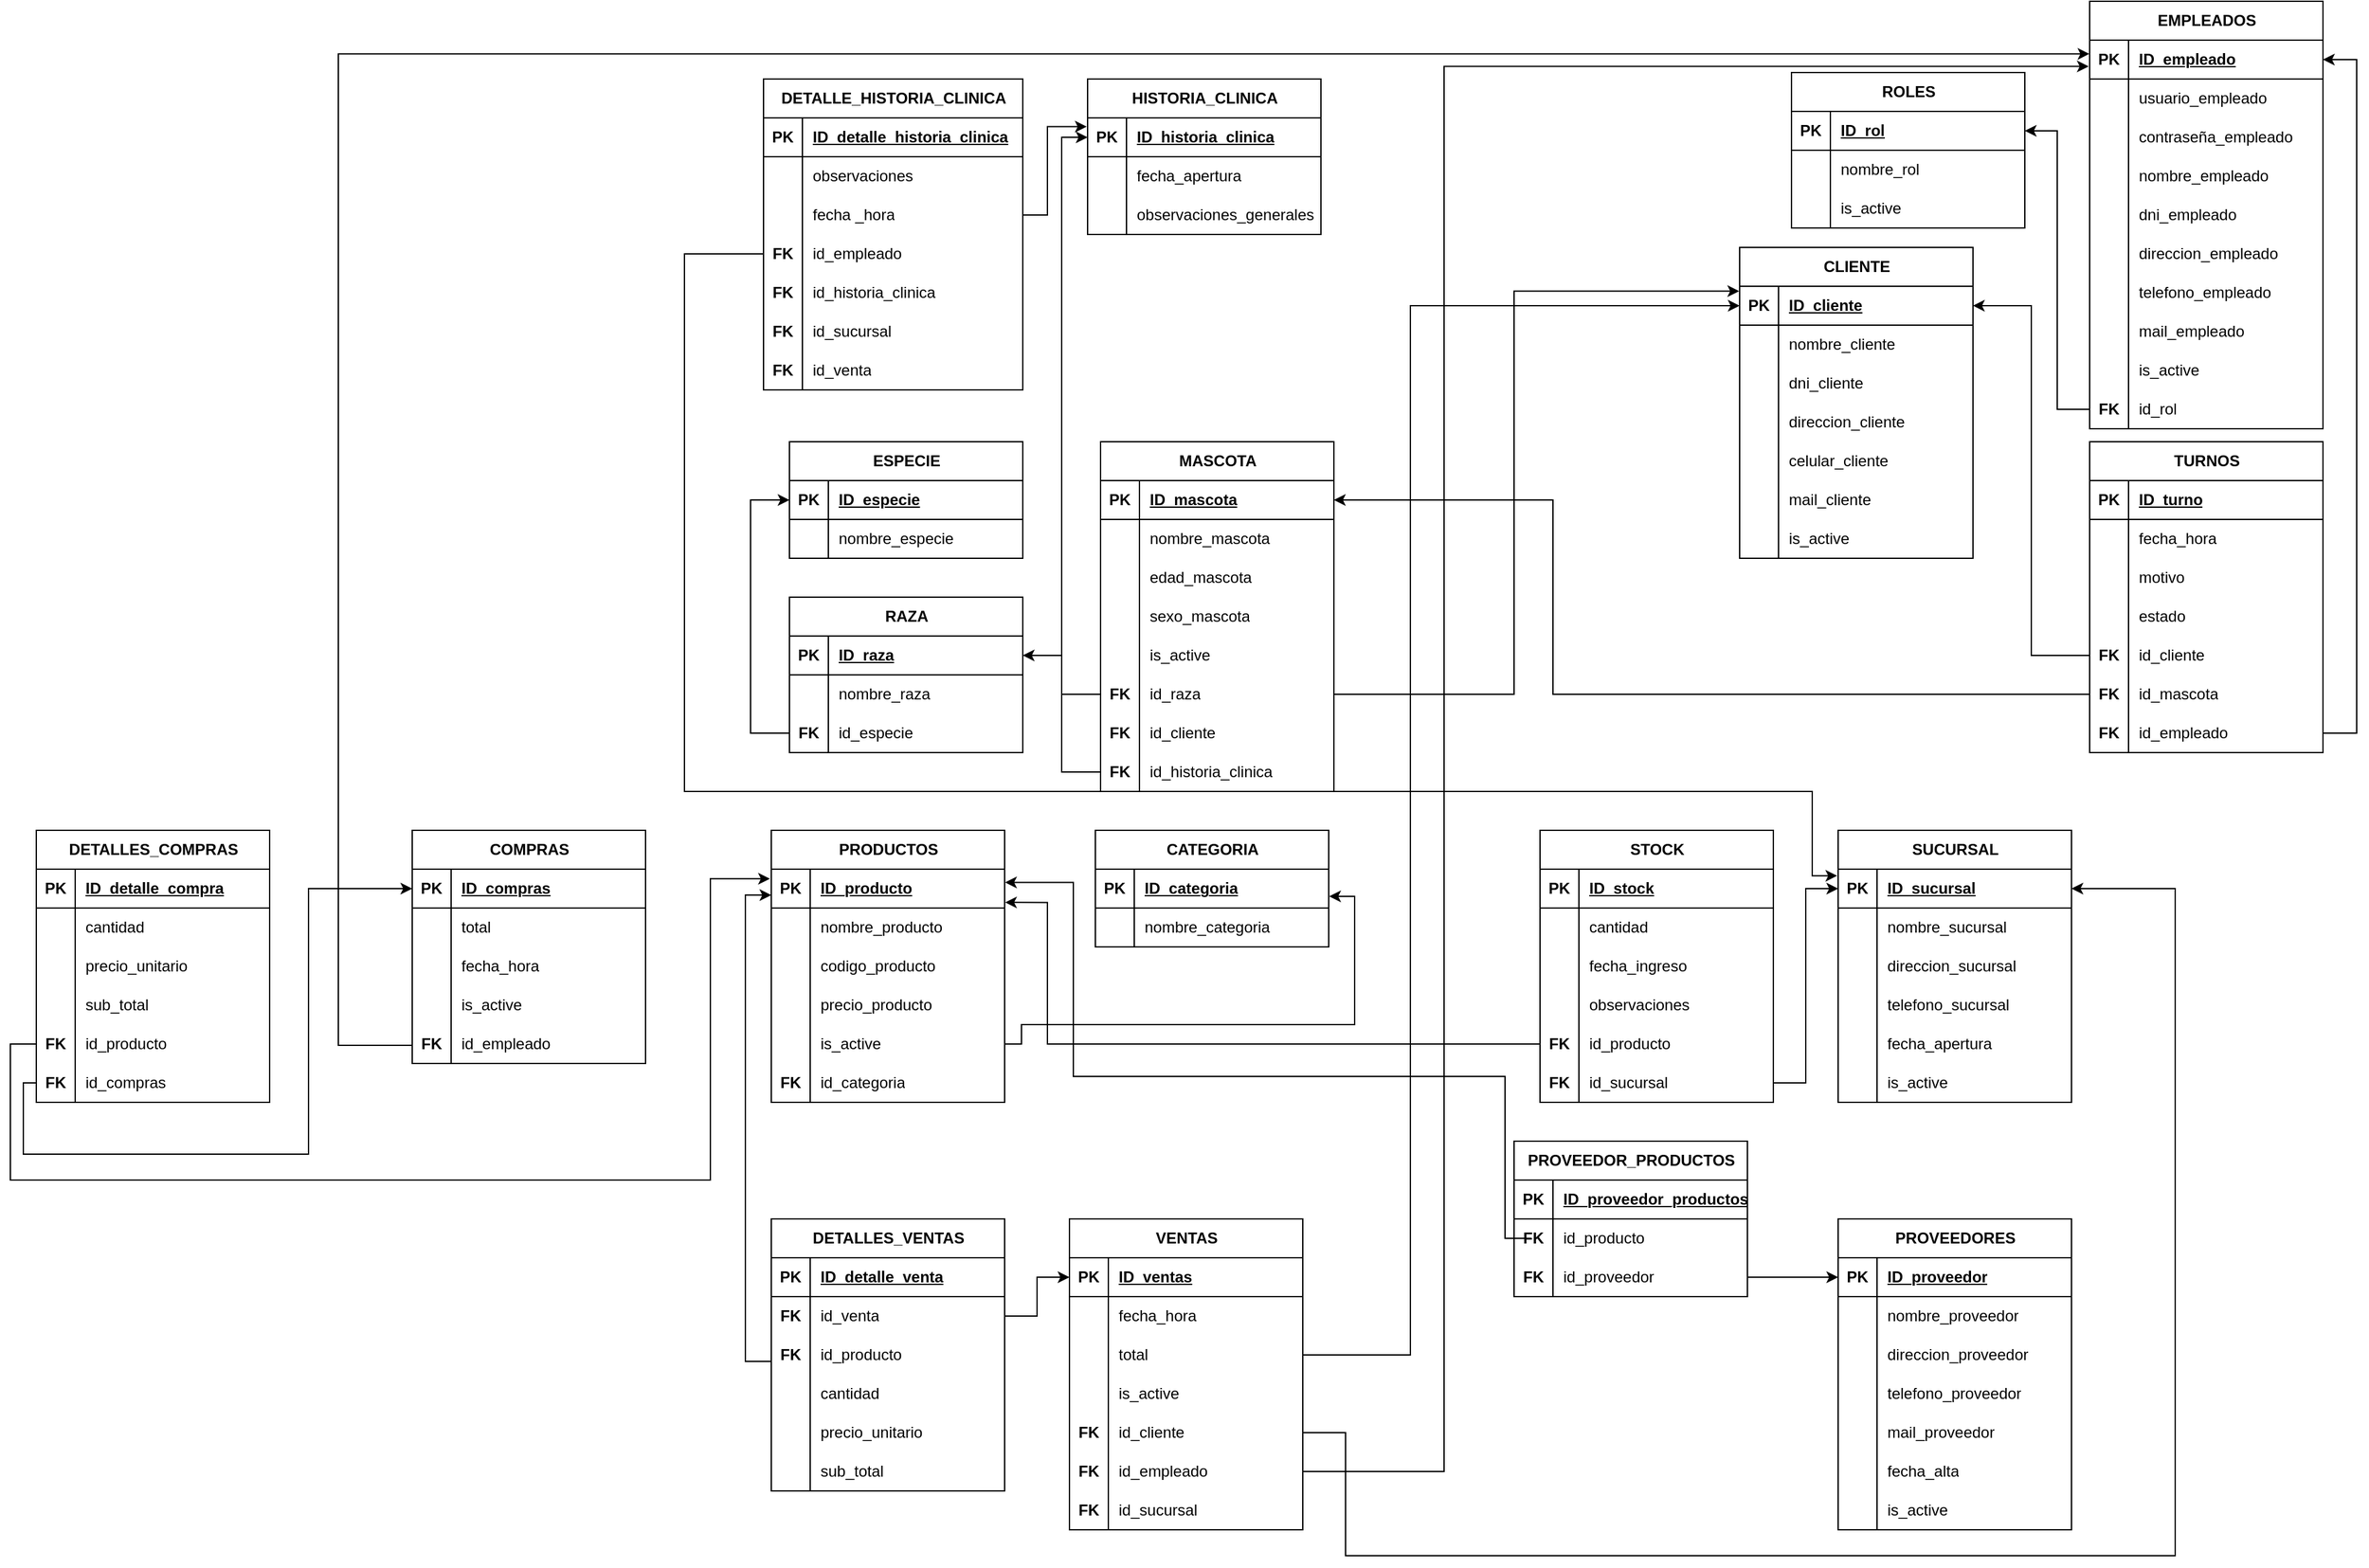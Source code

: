 <mxfile version="26.0.16">
  <diagram id="R2lEEEUBdFMjLlhIrx00" name="Page-1">
    <mxGraphModel dx="2784" dy="1858" grid="1" gridSize="10" guides="1" tooltips="1" connect="1" arrows="1" fold="1" page="0" pageScale="1" pageWidth="850" pageHeight="1100" math="0" shadow="0" extFonts="Permanent Marker^https://fonts.googleapis.com/css?family=Permanent+Marker">
      <root>
        <mxCell id="0" />
        <mxCell id="1" parent="0" />
        <mxCell id="WTc1vzWQQzm3dw_X7veu-24" value="CLIENTE" style="shape=table;startSize=30;container=1;collapsible=1;childLayout=tableLayout;fixedRows=1;rowLines=0;fontStyle=1;align=center;resizeLast=1;html=1;" parent="1" vertex="1">
          <mxGeometry x="604" y="170" width="180" height="240" as="geometry" />
        </mxCell>
        <mxCell id="WTc1vzWQQzm3dw_X7veu-25" value="" style="shape=tableRow;horizontal=0;startSize=0;swimlaneHead=0;swimlaneBody=0;fillColor=none;collapsible=0;dropTarget=0;points=[[0,0.5],[1,0.5]];portConstraint=eastwest;top=0;left=0;right=0;bottom=1;" parent="WTc1vzWQQzm3dw_X7veu-24" vertex="1">
          <mxGeometry y="30" width="180" height="30" as="geometry" />
        </mxCell>
        <mxCell id="WTc1vzWQQzm3dw_X7veu-26" value="PK" style="shape=partialRectangle;connectable=0;fillColor=none;top=0;left=0;bottom=0;right=0;fontStyle=1;overflow=hidden;whiteSpace=wrap;html=1;" parent="WTc1vzWQQzm3dw_X7veu-25" vertex="1">
          <mxGeometry width="30" height="30" as="geometry">
            <mxRectangle width="30" height="30" as="alternateBounds" />
          </mxGeometry>
        </mxCell>
        <mxCell id="WTc1vzWQQzm3dw_X7veu-27" value="ID_cliente" style="shape=partialRectangle;connectable=0;fillColor=none;top=0;left=0;bottom=0;right=0;align=left;spacingLeft=6;fontStyle=5;overflow=hidden;whiteSpace=wrap;html=1;" parent="WTc1vzWQQzm3dw_X7veu-25" vertex="1">
          <mxGeometry x="30" width="150" height="30" as="geometry">
            <mxRectangle width="150" height="30" as="alternateBounds" />
          </mxGeometry>
        </mxCell>
        <mxCell id="WTc1vzWQQzm3dw_X7veu-28" value="" style="shape=tableRow;horizontal=0;startSize=0;swimlaneHead=0;swimlaneBody=0;fillColor=none;collapsible=0;dropTarget=0;points=[[0,0.5],[1,0.5]];portConstraint=eastwest;top=0;left=0;right=0;bottom=0;" parent="WTc1vzWQQzm3dw_X7veu-24" vertex="1">
          <mxGeometry y="60" width="180" height="30" as="geometry" />
        </mxCell>
        <mxCell id="WTc1vzWQQzm3dw_X7veu-29" value="" style="shape=partialRectangle;connectable=0;fillColor=none;top=0;left=0;bottom=0;right=0;editable=1;overflow=hidden;whiteSpace=wrap;html=1;" parent="WTc1vzWQQzm3dw_X7veu-28" vertex="1">
          <mxGeometry width="30" height="30" as="geometry">
            <mxRectangle width="30" height="30" as="alternateBounds" />
          </mxGeometry>
        </mxCell>
        <mxCell id="WTc1vzWQQzm3dw_X7veu-30" value="nombre_cliente" style="shape=partialRectangle;connectable=0;fillColor=none;top=0;left=0;bottom=0;right=0;align=left;spacingLeft=6;overflow=hidden;whiteSpace=wrap;html=1;" parent="WTc1vzWQQzm3dw_X7veu-28" vertex="1">
          <mxGeometry x="30" width="150" height="30" as="geometry">
            <mxRectangle width="150" height="30" as="alternateBounds" />
          </mxGeometry>
        </mxCell>
        <mxCell id="WTc1vzWQQzm3dw_X7veu-31" value="" style="shape=tableRow;horizontal=0;startSize=0;swimlaneHead=0;swimlaneBody=0;fillColor=none;collapsible=0;dropTarget=0;points=[[0,0.5],[1,0.5]];portConstraint=eastwest;top=0;left=0;right=0;bottom=0;" parent="WTc1vzWQQzm3dw_X7veu-24" vertex="1">
          <mxGeometry y="90" width="180" height="30" as="geometry" />
        </mxCell>
        <mxCell id="WTc1vzWQQzm3dw_X7veu-32" value="" style="shape=partialRectangle;connectable=0;fillColor=none;top=0;left=0;bottom=0;right=0;editable=1;overflow=hidden;whiteSpace=wrap;html=1;" parent="WTc1vzWQQzm3dw_X7veu-31" vertex="1">
          <mxGeometry width="30" height="30" as="geometry">
            <mxRectangle width="30" height="30" as="alternateBounds" />
          </mxGeometry>
        </mxCell>
        <mxCell id="WTc1vzWQQzm3dw_X7veu-33" value="dni_cliente" style="shape=partialRectangle;connectable=0;fillColor=none;top=0;left=0;bottom=0;right=0;align=left;spacingLeft=6;overflow=hidden;whiteSpace=wrap;html=1;" parent="WTc1vzWQQzm3dw_X7veu-31" vertex="1">
          <mxGeometry x="30" width="150" height="30" as="geometry">
            <mxRectangle width="150" height="30" as="alternateBounds" />
          </mxGeometry>
        </mxCell>
        <mxCell id="WTc1vzWQQzm3dw_X7veu-146" style="shape=tableRow;horizontal=0;startSize=0;swimlaneHead=0;swimlaneBody=0;fillColor=none;collapsible=0;dropTarget=0;points=[[0,0.5],[1,0.5]];portConstraint=eastwest;top=0;left=0;right=0;bottom=0;" parent="WTc1vzWQQzm3dw_X7veu-24" vertex="1">
          <mxGeometry y="120" width="180" height="30" as="geometry" />
        </mxCell>
        <mxCell id="WTc1vzWQQzm3dw_X7veu-147" style="shape=partialRectangle;connectable=0;fillColor=none;top=0;left=0;bottom=0;right=0;editable=1;overflow=hidden;whiteSpace=wrap;html=1;" parent="WTc1vzWQQzm3dw_X7veu-146" vertex="1">
          <mxGeometry width="30" height="30" as="geometry">
            <mxRectangle width="30" height="30" as="alternateBounds" />
          </mxGeometry>
        </mxCell>
        <mxCell id="WTc1vzWQQzm3dw_X7veu-148" value="direccion_cliente" style="shape=partialRectangle;connectable=0;fillColor=none;top=0;left=0;bottom=0;right=0;align=left;spacingLeft=6;overflow=hidden;whiteSpace=wrap;html=1;" parent="WTc1vzWQQzm3dw_X7veu-146" vertex="1">
          <mxGeometry x="30" width="150" height="30" as="geometry">
            <mxRectangle width="150" height="30" as="alternateBounds" />
          </mxGeometry>
        </mxCell>
        <mxCell id="WTc1vzWQQzm3dw_X7veu-143" style="shape=tableRow;horizontal=0;startSize=0;swimlaneHead=0;swimlaneBody=0;fillColor=none;collapsible=0;dropTarget=0;points=[[0,0.5],[1,0.5]];portConstraint=eastwest;top=0;left=0;right=0;bottom=0;" parent="WTc1vzWQQzm3dw_X7veu-24" vertex="1">
          <mxGeometry y="150" width="180" height="30" as="geometry" />
        </mxCell>
        <mxCell id="WTc1vzWQQzm3dw_X7veu-144" style="shape=partialRectangle;connectable=0;fillColor=none;top=0;left=0;bottom=0;right=0;editable=1;overflow=hidden;whiteSpace=wrap;html=1;" parent="WTc1vzWQQzm3dw_X7veu-143" vertex="1">
          <mxGeometry width="30" height="30" as="geometry">
            <mxRectangle width="30" height="30" as="alternateBounds" />
          </mxGeometry>
        </mxCell>
        <mxCell id="WTc1vzWQQzm3dw_X7veu-145" value="celular_cliente" style="shape=partialRectangle;connectable=0;fillColor=none;top=0;left=0;bottom=0;right=0;align=left;spacingLeft=6;overflow=hidden;whiteSpace=wrap;html=1;" parent="WTc1vzWQQzm3dw_X7veu-143" vertex="1">
          <mxGeometry x="30" width="150" height="30" as="geometry">
            <mxRectangle width="150" height="30" as="alternateBounds" />
          </mxGeometry>
        </mxCell>
        <mxCell id="WTc1vzWQQzm3dw_X7veu-140" style="shape=tableRow;horizontal=0;startSize=0;swimlaneHead=0;swimlaneBody=0;fillColor=none;collapsible=0;dropTarget=0;points=[[0,0.5],[1,0.5]];portConstraint=eastwest;top=0;left=0;right=0;bottom=0;" parent="WTc1vzWQQzm3dw_X7veu-24" vertex="1">
          <mxGeometry y="180" width="180" height="30" as="geometry" />
        </mxCell>
        <mxCell id="WTc1vzWQQzm3dw_X7veu-141" style="shape=partialRectangle;connectable=0;fillColor=none;top=0;left=0;bottom=0;right=0;editable=1;overflow=hidden;whiteSpace=wrap;html=1;" parent="WTc1vzWQQzm3dw_X7veu-140" vertex="1">
          <mxGeometry width="30" height="30" as="geometry">
            <mxRectangle width="30" height="30" as="alternateBounds" />
          </mxGeometry>
        </mxCell>
        <mxCell id="WTc1vzWQQzm3dw_X7veu-142" value="mail_cliente" style="shape=partialRectangle;connectable=0;fillColor=none;top=0;left=0;bottom=0;right=0;align=left;spacingLeft=6;overflow=hidden;whiteSpace=wrap;html=1;" parent="WTc1vzWQQzm3dw_X7veu-140" vertex="1">
          <mxGeometry x="30" width="150" height="30" as="geometry">
            <mxRectangle width="150" height="30" as="alternateBounds" />
          </mxGeometry>
        </mxCell>
        <mxCell id="4TY9P-AW7bHY3iWhHRp--7" style="shape=tableRow;horizontal=0;startSize=0;swimlaneHead=0;swimlaneBody=0;fillColor=none;collapsible=0;dropTarget=0;points=[[0,0.5],[1,0.5]];portConstraint=eastwest;top=0;left=0;right=0;bottom=0;" vertex="1" parent="WTc1vzWQQzm3dw_X7veu-24">
          <mxGeometry y="210" width="180" height="30" as="geometry" />
        </mxCell>
        <mxCell id="4TY9P-AW7bHY3iWhHRp--8" style="shape=partialRectangle;connectable=0;fillColor=none;top=0;left=0;bottom=0;right=0;editable=1;overflow=hidden;whiteSpace=wrap;html=1;" vertex="1" parent="4TY9P-AW7bHY3iWhHRp--7">
          <mxGeometry width="30" height="30" as="geometry">
            <mxRectangle width="30" height="30" as="alternateBounds" />
          </mxGeometry>
        </mxCell>
        <mxCell id="4TY9P-AW7bHY3iWhHRp--9" value="is_active" style="shape=partialRectangle;connectable=0;fillColor=none;top=0;left=0;bottom=0;right=0;align=left;spacingLeft=6;overflow=hidden;whiteSpace=wrap;html=1;" vertex="1" parent="4TY9P-AW7bHY3iWhHRp--7">
          <mxGeometry x="30" width="150" height="30" as="geometry">
            <mxRectangle width="150" height="30" as="alternateBounds" />
          </mxGeometry>
        </mxCell>
        <mxCell id="WTc1vzWQQzm3dw_X7veu-37" value="MASCOTA" style="shape=table;startSize=30;container=1;collapsible=1;childLayout=tableLayout;fixedRows=1;rowLines=0;fontStyle=1;align=center;resizeLast=1;html=1;" parent="1" vertex="1">
          <mxGeometry x="111" y="320" width="180" height="270.0" as="geometry" />
        </mxCell>
        <mxCell id="WTc1vzWQQzm3dw_X7veu-38" value="" style="shape=tableRow;horizontal=0;startSize=0;swimlaneHead=0;swimlaneBody=0;fillColor=none;collapsible=0;dropTarget=0;points=[[0,0.5],[1,0.5]];portConstraint=eastwest;top=0;left=0;right=0;bottom=1;" parent="WTc1vzWQQzm3dw_X7veu-37" vertex="1">
          <mxGeometry y="30" width="180" height="30" as="geometry" />
        </mxCell>
        <mxCell id="WTc1vzWQQzm3dw_X7veu-39" value="PK" style="shape=partialRectangle;connectable=0;fillColor=none;top=0;left=0;bottom=0;right=0;fontStyle=1;overflow=hidden;whiteSpace=wrap;html=1;" parent="WTc1vzWQQzm3dw_X7veu-38" vertex="1">
          <mxGeometry width="30" height="30" as="geometry">
            <mxRectangle width="30" height="30" as="alternateBounds" />
          </mxGeometry>
        </mxCell>
        <mxCell id="WTc1vzWQQzm3dw_X7veu-40" value="ID_mascota&lt;span style=&quot;white-space: pre;&quot;&gt;&#x9;&lt;/span&gt;" style="shape=partialRectangle;connectable=0;fillColor=none;top=0;left=0;bottom=0;right=0;align=left;spacingLeft=6;fontStyle=5;overflow=hidden;whiteSpace=wrap;html=1;" parent="WTc1vzWQQzm3dw_X7veu-38" vertex="1">
          <mxGeometry x="30" width="150" height="30" as="geometry">
            <mxRectangle width="150" height="30" as="alternateBounds" />
          </mxGeometry>
        </mxCell>
        <mxCell id="WTc1vzWQQzm3dw_X7veu-41" value="" style="shape=tableRow;horizontal=0;startSize=0;swimlaneHead=0;swimlaneBody=0;fillColor=none;collapsible=0;dropTarget=0;points=[[0,0.5],[1,0.5]];portConstraint=eastwest;top=0;left=0;right=0;bottom=0;" parent="WTc1vzWQQzm3dw_X7veu-37" vertex="1">
          <mxGeometry y="60" width="180" height="30" as="geometry" />
        </mxCell>
        <mxCell id="WTc1vzWQQzm3dw_X7veu-42" value="" style="shape=partialRectangle;connectable=0;fillColor=none;top=0;left=0;bottom=0;right=0;editable=1;overflow=hidden;whiteSpace=wrap;html=1;" parent="WTc1vzWQQzm3dw_X7veu-41" vertex="1">
          <mxGeometry width="30" height="30" as="geometry">
            <mxRectangle width="30" height="30" as="alternateBounds" />
          </mxGeometry>
        </mxCell>
        <mxCell id="WTc1vzWQQzm3dw_X7veu-43" value="nombre_mascota" style="shape=partialRectangle;connectable=0;fillColor=none;top=0;left=0;bottom=0;right=0;align=left;spacingLeft=6;overflow=hidden;whiteSpace=wrap;html=1;" parent="WTc1vzWQQzm3dw_X7veu-41" vertex="1">
          <mxGeometry x="30" width="150" height="30" as="geometry">
            <mxRectangle width="150" height="30" as="alternateBounds" />
          </mxGeometry>
        </mxCell>
        <mxCell id="WTc1vzWQQzm3dw_X7veu-44" value="" style="shape=tableRow;horizontal=0;startSize=0;swimlaneHead=0;swimlaneBody=0;fillColor=none;collapsible=0;dropTarget=0;points=[[0,0.5],[1,0.5]];portConstraint=eastwest;top=0;left=0;right=0;bottom=0;" parent="WTc1vzWQQzm3dw_X7veu-37" vertex="1">
          <mxGeometry y="90" width="180" height="30" as="geometry" />
        </mxCell>
        <mxCell id="WTc1vzWQQzm3dw_X7veu-45" value="" style="shape=partialRectangle;connectable=0;fillColor=none;top=0;left=0;bottom=0;right=0;editable=1;overflow=hidden;whiteSpace=wrap;html=1;" parent="WTc1vzWQQzm3dw_X7veu-44" vertex="1">
          <mxGeometry width="30" height="30" as="geometry">
            <mxRectangle width="30" height="30" as="alternateBounds" />
          </mxGeometry>
        </mxCell>
        <mxCell id="WTc1vzWQQzm3dw_X7veu-46" value="edad_mascota" style="shape=partialRectangle;connectable=0;fillColor=none;top=0;left=0;bottom=0;right=0;align=left;spacingLeft=6;overflow=hidden;whiteSpace=wrap;html=1;" parent="WTc1vzWQQzm3dw_X7veu-44" vertex="1">
          <mxGeometry x="30" width="150" height="30" as="geometry">
            <mxRectangle width="150" height="30" as="alternateBounds" />
          </mxGeometry>
        </mxCell>
        <mxCell id="WTc1vzWQQzm3dw_X7veu-47" value="" style="shape=tableRow;horizontal=0;startSize=0;swimlaneHead=0;swimlaneBody=0;fillColor=none;collapsible=0;dropTarget=0;points=[[0,0.5],[1,0.5]];portConstraint=eastwest;top=0;left=0;right=0;bottom=0;" parent="WTc1vzWQQzm3dw_X7veu-37" vertex="1">
          <mxGeometry y="120" width="180" height="30" as="geometry" />
        </mxCell>
        <mxCell id="WTc1vzWQQzm3dw_X7veu-48" value="" style="shape=partialRectangle;connectable=0;fillColor=none;top=0;left=0;bottom=0;right=0;editable=1;overflow=hidden;whiteSpace=wrap;html=1;" parent="WTc1vzWQQzm3dw_X7veu-47" vertex="1">
          <mxGeometry width="30" height="30" as="geometry">
            <mxRectangle width="30" height="30" as="alternateBounds" />
          </mxGeometry>
        </mxCell>
        <mxCell id="WTc1vzWQQzm3dw_X7veu-49" value="sexo_mascota" style="shape=partialRectangle;connectable=0;fillColor=none;top=0;left=0;bottom=0;right=0;align=left;spacingLeft=6;overflow=hidden;whiteSpace=wrap;html=1;" parent="WTc1vzWQQzm3dw_X7veu-47" vertex="1">
          <mxGeometry x="30" width="150" height="30" as="geometry">
            <mxRectangle width="150" height="30" as="alternateBounds" />
          </mxGeometry>
        </mxCell>
        <mxCell id="4TY9P-AW7bHY3iWhHRp--34" style="shape=tableRow;horizontal=0;startSize=0;swimlaneHead=0;swimlaneBody=0;fillColor=none;collapsible=0;dropTarget=0;points=[[0,0.5],[1,0.5]];portConstraint=eastwest;top=0;left=0;right=0;bottom=0;" vertex="1" parent="WTc1vzWQQzm3dw_X7veu-37">
          <mxGeometry y="150" width="180" height="30" as="geometry" />
        </mxCell>
        <mxCell id="4TY9P-AW7bHY3iWhHRp--35" style="shape=partialRectangle;connectable=0;fillColor=none;top=0;left=0;bottom=0;right=0;editable=1;overflow=hidden;whiteSpace=wrap;html=1;" vertex="1" parent="4TY9P-AW7bHY3iWhHRp--34">
          <mxGeometry width="30" height="30" as="geometry">
            <mxRectangle width="30" height="30" as="alternateBounds" />
          </mxGeometry>
        </mxCell>
        <mxCell id="4TY9P-AW7bHY3iWhHRp--36" value="is_active" style="shape=partialRectangle;connectable=0;fillColor=none;top=0;left=0;bottom=0;right=0;align=left;spacingLeft=6;overflow=hidden;whiteSpace=wrap;html=1;" vertex="1" parent="4TY9P-AW7bHY3iWhHRp--34">
          <mxGeometry x="30" width="150" height="30" as="geometry">
            <mxRectangle width="150" height="30" as="alternateBounds" />
          </mxGeometry>
        </mxCell>
        <mxCell id="WTc1vzWQQzm3dw_X7veu-161" style="shape=tableRow;horizontal=0;startSize=0;swimlaneHead=0;swimlaneBody=0;fillColor=none;collapsible=0;dropTarget=0;points=[[0,0.5],[1,0.5]];portConstraint=eastwest;top=0;left=0;right=0;bottom=0;" parent="WTc1vzWQQzm3dw_X7veu-37" vertex="1">
          <mxGeometry y="180" width="180" height="30" as="geometry" />
        </mxCell>
        <mxCell id="WTc1vzWQQzm3dw_X7veu-162" value="&lt;b&gt;FK&lt;/b&gt;" style="shape=partialRectangle;connectable=0;fillColor=none;top=0;left=0;bottom=0;right=0;editable=1;overflow=hidden;whiteSpace=wrap;html=1;" parent="WTc1vzWQQzm3dw_X7veu-161" vertex="1">
          <mxGeometry width="30" height="30" as="geometry">
            <mxRectangle width="30" height="30" as="alternateBounds" />
          </mxGeometry>
        </mxCell>
        <mxCell id="WTc1vzWQQzm3dw_X7veu-163" value="id_raza" style="shape=partialRectangle;connectable=0;fillColor=none;top=0;left=0;bottom=0;right=0;align=left;spacingLeft=6;overflow=hidden;whiteSpace=wrap;html=1;" parent="WTc1vzWQQzm3dw_X7veu-161" vertex="1">
          <mxGeometry x="30" width="150" height="30" as="geometry">
            <mxRectangle width="150" height="30" as="alternateBounds" />
          </mxGeometry>
        </mxCell>
        <mxCell id="WTc1vzWQQzm3dw_X7veu-164" style="shape=tableRow;horizontal=0;startSize=0;swimlaneHead=0;swimlaneBody=0;fillColor=none;collapsible=0;dropTarget=0;points=[[0,0.5],[1,0.5]];portConstraint=eastwest;top=0;left=0;right=0;bottom=0;" parent="WTc1vzWQQzm3dw_X7veu-37" vertex="1">
          <mxGeometry y="210" width="180" height="30" as="geometry" />
        </mxCell>
        <mxCell id="WTc1vzWQQzm3dw_X7veu-165" value="&lt;b&gt;FK&lt;/b&gt;" style="shape=partialRectangle;connectable=0;fillColor=none;top=0;left=0;bottom=0;right=0;editable=1;overflow=hidden;whiteSpace=wrap;html=1;" parent="WTc1vzWQQzm3dw_X7veu-164" vertex="1">
          <mxGeometry width="30" height="30" as="geometry">
            <mxRectangle width="30" height="30" as="alternateBounds" />
          </mxGeometry>
        </mxCell>
        <mxCell id="WTc1vzWQQzm3dw_X7veu-166" value="id_cliente" style="shape=partialRectangle;connectable=0;fillColor=none;top=0;left=0;bottom=0;right=0;align=left;spacingLeft=6;overflow=hidden;whiteSpace=wrap;html=1;" parent="WTc1vzWQQzm3dw_X7veu-164" vertex="1">
          <mxGeometry x="30" width="150" height="30" as="geometry">
            <mxRectangle width="150" height="30" as="alternateBounds" />
          </mxGeometry>
        </mxCell>
        <mxCell id="TfRe8ANzSP0XQ8pKW8M8-62" style="shape=tableRow;horizontal=0;startSize=0;swimlaneHead=0;swimlaneBody=0;fillColor=none;collapsible=0;dropTarget=0;points=[[0,0.5],[1,0.5]];portConstraint=eastwest;top=0;left=0;right=0;bottom=0;" parent="WTc1vzWQQzm3dw_X7veu-37" vertex="1">
          <mxGeometry y="240" width="180" height="30" as="geometry" />
        </mxCell>
        <mxCell id="TfRe8ANzSP0XQ8pKW8M8-63" value="&lt;b&gt;FK&lt;/b&gt;" style="shape=partialRectangle;connectable=0;fillColor=none;top=0;left=0;bottom=0;right=0;editable=1;overflow=hidden;whiteSpace=wrap;html=1;" parent="TfRe8ANzSP0XQ8pKW8M8-62" vertex="1">
          <mxGeometry width="30" height="30" as="geometry">
            <mxRectangle width="30" height="30" as="alternateBounds" />
          </mxGeometry>
        </mxCell>
        <mxCell id="TfRe8ANzSP0XQ8pKW8M8-64" value="id_historia_clinica" style="shape=partialRectangle;connectable=0;fillColor=none;top=0;left=0;bottom=0;right=0;align=left;spacingLeft=6;overflow=hidden;whiteSpace=wrap;html=1;" parent="TfRe8ANzSP0XQ8pKW8M8-62" vertex="1">
          <mxGeometry x="30" width="150" height="30" as="geometry">
            <mxRectangle width="150" height="30" as="alternateBounds" />
          </mxGeometry>
        </mxCell>
        <mxCell id="WTc1vzWQQzm3dw_X7veu-50" value="PRODUCTOS" style="shape=table;startSize=30;container=1;collapsible=1;childLayout=tableLayout;fixedRows=1;rowLines=0;fontStyle=1;align=center;resizeLast=1;html=1;" parent="1" vertex="1">
          <mxGeometry x="-143" y="620" width="180" height="210" as="geometry" />
        </mxCell>
        <mxCell id="WTc1vzWQQzm3dw_X7veu-51" value="" style="shape=tableRow;horizontal=0;startSize=0;swimlaneHead=0;swimlaneBody=0;fillColor=none;collapsible=0;dropTarget=0;points=[[0,0.5],[1,0.5]];portConstraint=eastwest;top=0;left=0;right=0;bottom=1;" parent="WTc1vzWQQzm3dw_X7veu-50" vertex="1">
          <mxGeometry y="30" width="180" height="30" as="geometry" />
        </mxCell>
        <mxCell id="WTc1vzWQQzm3dw_X7veu-52" value="PK" style="shape=partialRectangle;connectable=0;fillColor=none;top=0;left=0;bottom=0;right=0;fontStyle=1;overflow=hidden;whiteSpace=wrap;html=1;" parent="WTc1vzWQQzm3dw_X7veu-51" vertex="1">
          <mxGeometry width="30" height="30" as="geometry">
            <mxRectangle width="30" height="30" as="alternateBounds" />
          </mxGeometry>
        </mxCell>
        <mxCell id="WTc1vzWQQzm3dw_X7veu-53" value="ID_producto" style="shape=partialRectangle;connectable=0;fillColor=none;top=0;left=0;bottom=0;right=0;align=left;spacingLeft=6;fontStyle=5;overflow=hidden;whiteSpace=wrap;html=1;" parent="WTc1vzWQQzm3dw_X7veu-51" vertex="1">
          <mxGeometry x="30" width="150" height="30" as="geometry">
            <mxRectangle width="150" height="30" as="alternateBounds" />
          </mxGeometry>
        </mxCell>
        <mxCell id="WTc1vzWQQzm3dw_X7veu-54" value="" style="shape=tableRow;horizontal=0;startSize=0;swimlaneHead=0;swimlaneBody=0;fillColor=none;collapsible=0;dropTarget=0;points=[[0,0.5],[1,0.5]];portConstraint=eastwest;top=0;left=0;right=0;bottom=0;" parent="WTc1vzWQQzm3dw_X7veu-50" vertex="1">
          <mxGeometry y="60" width="180" height="30" as="geometry" />
        </mxCell>
        <mxCell id="WTc1vzWQQzm3dw_X7veu-55" value="" style="shape=partialRectangle;connectable=0;fillColor=none;top=0;left=0;bottom=0;right=0;editable=1;overflow=hidden;whiteSpace=wrap;html=1;" parent="WTc1vzWQQzm3dw_X7veu-54" vertex="1">
          <mxGeometry width="30" height="30" as="geometry">
            <mxRectangle width="30" height="30" as="alternateBounds" />
          </mxGeometry>
        </mxCell>
        <mxCell id="WTc1vzWQQzm3dw_X7veu-56" value="nombre_producto" style="shape=partialRectangle;connectable=0;fillColor=none;top=0;left=0;bottom=0;right=0;align=left;spacingLeft=6;overflow=hidden;whiteSpace=wrap;html=1;" parent="WTc1vzWQQzm3dw_X7veu-54" vertex="1">
          <mxGeometry x="30" width="150" height="30" as="geometry">
            <mxRectangle width="150" height="30" as="alternateBounds" />
          </mxGeometry>
        </mxCell>
        <mxCell id="WTc1vzWQQzm3dw_X7veu-57" value="" style="shape=tableRow;horizontal=0;startSize=0;swimlaneHead=0;swimlaneBody=0;fillColor=none;collapsible=0;dropTarget=0;points=[[0,0.5],[1,0.5]];portConstraint=eastwest;top=0;left=0;right=0;bottom=0;" parent="WTc1vzWQQzm3dw_X7veu-50" vertex="1">
          <mxGeometry y="90" width="180" height="30" as="geometry" />
        </mxCell>
        <mxCell id="WTc1vzWQQzm3dw_X7veu-58" value="" style="shape=partialRectangle;connectable=0;fillColor=none;top=0;left=0;bottom=0;right=0;editable=1;overflow=hidden;whiteSpace=wrap;html=1;" parent="WTc1vzWQQzm3dw_X7veu-57" vertex="1">
          <mxGeometry width="30" height="30" as="geometry">
            <mxRectangle width="30" height="30" as="alternateBounds" />
          </mxGeometry>
        </mxCell>
        <mxCell id="WTc1vzWQQzm3dw_X7veu-59" value="codigo_producto" style="shape=partialRectangle;connectable=0;fillColor=none;top=0;left=0;bottom=0;right=0;align=left;spacingLeft=6;overflow=hidden;whiteSpace=wrap;html=1;" parent="WTc1vzWQQzm3dw_X7veu-57" vertex="1">
          <mxGeometry x="30" width="150" height="30" as="geometry">
            <mxRectangle width="150" height="30" as="alternateBounds" />
          </mxGeometry>
        </mxCell>
        <mxCell id="WTc1vzWQQzm3dw_X7veu-170" style="shape=tableRow;horizontal=0;startSize=0;swimlaneHead=0;swimlaneBody=0;fillColor=none;collapsible=0;dropTarget=0;points=[[0,0.5],[1,0.5]];portConstraint=eastwest;top=0;left=0;right=0;bottom=0;" parent="WTc1vzWQQzm3dw_X7veu-50" vertex="1">
          <mxGeometry y="120" width="180" height="30" as="geometry" />
        </mxCell>
        <mxCell id="WTc1vzWQQzm3dw_X7veu-171" style="shape=partialRectangle;connectable=0;fillColor=none;top=0;left=0;bottom=0;right=0;editable=1;overflow=hidden;whiteSpace=wrap;html=1;" parent="WTc1vzWQQzm3dw_X7veu-170" vertex="1">
          <mxGeometry width="30" height="30" as="geometry">
            <mxRectangle width="30" height="30" as="alternateBounds" />
          </mxGeometry>
        </mxCell>
        <mxCell id="WTc1vzWQQzm3dw_X7veu-172" value="precio_producto" style="shape=partialRectangle;connectable=0;fillColor=none;top=0;left=0;bottom=0;right=0;align=left;spacingLeft=6;overflow=hidden;whiteSpace=wrap;html=1;" parent="WTc1vzWQQzm3dw_X7veu-170" vertex="1">
          <mxGeometry x="30" width="150" height="30" as="geometry">
            <mxRectangle width="150" height="30" as="alternateBounds" />
          </mxGeometry>
        </mxCell>
        <mxCell id="4TY9P-AW7bHY3iWhHRp--31" style="shape=tableRow;horizontal=0;startSize=0;swimlaneHead=0;swimlaneBody=0;fillColor=none;collapsible=0;dropTarget=0;points=[[0,0.5],[1,0.5]];portConstraint=eastwest;top=0;left=0;right=0;bottom=0;" vertex="1" parent="WTc1vzWQQzm3dw_X7veu-50">
          <mxGeometry y="150" width="180" height="30" as="geometry" />
        </mxCell>
        <mxCell id="4TY9P-AW7bHY3iWhHRp--32" style="shape=partialRectangle;connectable=0;fillColor=none;top=0;left=0;bottom=0;right=0;editable=1;overflow=hidden;whiteSpace=wrap;html=1;" vertex="1" parent="4TY9P-AW7bHY3iWhHRp--31">
          <mxGeometry width="30" height="30" as="geometry">
            <mxRectangle width="30" height="30" as="alternateBounds" />
          </mxGeometry>
        </mxCell>
        <mxCell id="4TY9P-AW7bHY3iWhHRp--33" value="is_active" style="shape=partialRectangle;connectable=0;fillColor=none;top=0;left=0;bottom=0;right=0;align=left;spacingLeft=6;overflow=hidden;whiteSpace=wrap;html=1;" vertex="1" parent="4TY9P-AW7bHY3iWhHRp--31">
          <mxGeometry x="30" width="150" height="30" as="geometry">
            <mxRectangle width="150" height="30" as="alternateBounds" />
          </mxGeometry>
        </mxCell>
        <mxCell id="WTc1vzWQQzm3dw_X7veu-307" style="shape=tableRow;horizontal=0;startSize=0;swimlaneHead=0;swimlaneBody=0;fillColor=none;collapsible=0;dropTarget=0;points=[[0,0.5],[1,0.5]];portConstraint=eastwest;top=0;left=0;right=0;bottom=0;" parent="WTc1vzWQQzm3dw_X7veu-50" vertex="1">
          <mxGeometry y="180" width="180" height="30" as="geometry" />
        </mxCell>
        <mxCell id="WTc1vzWQQzm3dw_X7veu-308" value="&lt;b&gt;FK&lt;/b&gt;" style="shape=partialRectangle;connectable=0;fillColor=none;top=0;left=0;bottom=0;right=0;editable=1;overflow=hidden;whiteSpace=wrap;html=1;" parent="WTc1vzWQQzm3dw_X7veu-307" vertex="1">
          <mxGeometry width="30" height="30" as="geometry">
            <mxRectangle width="30" height="30" as="alternateBounds" />
          </mxGeometry>
        </mxCell>
        <mxCell id="WTc1vzWQQzm3dw_X7veu-309" value="id_categoria" style="shape=partialRectangle;connectable=0;fillColor=none;top=0;left=0;bottom=0;right=0;align=left;spacingLeft=6;overflow=hidden;whiteSpace=wrap;html=1;" parent="WTc1vzWQQzm3dw_X7veu-307" vertex="1">
          <mxGeometry x="30" width="150" height="30" as="geometry">
            <mxRectangle width="150" height="30" as="alternateBounds" />
          </mxGeometry>
        </mxCell>
        <mxCell id="WTc1vzWQQzm3dw_X7veu-63" value="PROVEEDORES" style="shape=table;startSize=30;container=1;collapsible=1;childLayout=tableLayout;fixedRows=1;rowLines=0;fontStyle=1;align=center;resizeLast=1;html=1;" parent="1" vertex="1">
          <mxGeometry x="680" y="920" width="180" height="240" as="geometry" />
        </mxCell>
        <mxCell id="WTc1vzWQQzm3dw_X7veu-64" value="" style="shape=tableRow;horizontal=0;startSize=0;swimlaneHead=0;swimlaneBody=0;fillColor=none;collapsible=0;dropTarget=0;points=[[0,0.5],[1,0.5]];portConstraint=eastwest;top=0;left=0;right=0;bottom=1;" parent="WTc1vzWQQzm3dw_X7veu-63" vertex="1">
          <mxGeometry y="30" width="180" height="30" as="geometry" />
        </mxCell>
        <mxCell id="WTc1vzWQQzm3dw_X7veu-65" value="PK" style="shape=partialRectangle;connectable=0;fillColor=none;top=0;left=0;bottom=0;right=0;fontStyle=1;overflow=hidden;whiteSpace=wrap;html=1;" parent="WTc1vzWQQzm3dw_X7veu-64" vertex="1">
          <mxGeometry width="30" height="30" as="geometry">
            <mxRectangle width="30" height="30" as="alternateBounds" />
          </mxGeometry>
        </mxCell>
        <mxCell id="WTc1vzWQQzm3dw_X7veu-66" value="ID_proveedor" style="shape=partialRectangle;connectable=0;fillColor=none;top=0;left=0;bottom=0;right=0;align=left;spacingLeft=6;fontStyle=5;overflow=hidden;whiteSpace=wrap;html=1;" parent="WTc1vzWQQzm3dw_X7veu-64" vertex="1">
          <mxGeometry x="30" width="150" height="30" as="geometry">
            <mxRectangle width="150" height="30" as="alternateBounds" />
          </mxGeometry>
        </mxCell>
        <mxCell id="WTc1vzWQQzm3dw_X7veu-67" value="" style="shape=tableRow;horizontal=0;startSize=0;swimlaneHead=0;swimlaneBody=0;fillColor=none;collapsible=0;dropTarget=0;points=[[0,0.5],[1,0.5]];portConstraint=eastwest;top=0;left=0;right=0;bottom=0;" parent="WTc1vzWQQzm3dw_X7veu-63" vertex="1">
          <mxGeometry y="60" width="180" height="30" as="geometry" />
        </mxCell>
        <mxCell id="WTc1vzWQQzm3dw_X7veu-68" value="" style="shape=partialRectangle;connectable=0;fillColor=none;top=0;left=0;bottom=0;right=0;editable=1;overflow=hidden;whiteSpace=wrap;html=1;" parent="WTc1vzWQQzm3dw_X7veu-67" vertex="1">
          <mxGeometry width="30" height="30" as="geometry">
            <mxRectangle width="30" height="30" as="alternateBounds" />
          </mxGeometry>
        </mxCell>
        <mxCell id="WTc1vzWQQzm3dw_X7veu-69" value="nombre_proveedor" style="shape=partialRectangle;connectable=0;fillColor=none;top=0;left=0;bottom=0;right=0;align=left;spacingLeft=6;overflow=hidden;whiteSpace=wrap;html=1;" parent="WTc1vzWQQzm3dw_X7veu-67" vertex="1">
          <mxGeometry x="30" width="150" height="30" as="geometry">
            <mxRectangle width="150" height="30" as="alternateBounds" />
          </mxGeometry>
        </mxCell>
        <mxCell id="WTc1vzWQQzm3dw_X7veu-70" value="" style="shape=tableRow;horizontal=0;startSize=0;swimlaneHead=0;swimlaneBody=0;fillColor=none;collapsible=0;dropTarget=0;points=[[0,0.5],[1,0.5]];portConstraint=eastwest;top=0;left=0;right=0;bottom=0;" parent="WTc1vzWQQzm3dw_X7veu-63" vertex="1">
          <mxGeometry y="90" width="180" height="30" as="geometry" />
        </mxCell>
        <mxCell id="WTc1vzWQQzm3dw_X7veu-71" value="" style="shape=partialRectangle;connectable=0;fillColor=none;top=0;left=0;bottom=0;right=0;editable=1;overflow=hidden;whiteSpace=wrap;html=1;" parent="WTc1vzWQQzm3dw_X7veu-70" vertex="1">
          <mxGeometry width="30" height="30" as="geometry">
            <mxRectangle width="30" height="30" as="alternateBounds" />
          </mxGeometry>
        </mxCell>
        <mxCell id="WTc1vzWQQzm3dw_X7veu-72" value="direccion_proveedor" style="shape=partialRectangle;connectable=0;fillColor=none;top=0;left=0;bottom=0;right=0;align=left;spacingLeft=6;overflow=hidden;whiteSpace=wrap;html=1;" parent="WTc1vzWQQzm3dw_X7veu-70" vertex="1">
          <mxGeometry x="30" width="150" height="30" as="geometry">
            <mxRectangle width="150" height="30" as="alternateBounds" />
          </mxGeometry>
        </mxCell>
        <mxCell id="WTc1vzWQQzm3dw_X7veu-73" value="" style="shape=tableRow;horizontal=0;startSize=0;swimlaneHead=0;swimlaneBody=0;fillColor=none;collapsible=0;dropTarget=0;points=[[0,0.5],[1,0.5]];portConstraint=eastwest;top=0;left=0;right=0;bottom=0;" parent="WTc1vzWQQzm3dw_X7veu-63" vertex="1">
          <mxGeometry y="120" width="180" height="30" as="geometry" />
        </mxCell>
        <mxCell id="WTc1vzWQQzm3dw_X7veu-74" value="" style="shape=partialRectangle;connectable=0;fillColor=none;top=0;left=0;bottom=0;right=0;editable=1;overflow=hidden;whiteSpace=wrap;html=1;" parent="WTc1vzWQQzm3dw_X7veu-73" vertex="1">
          <mxGeometry width="30" height="30" as="geometry">
            <mxRectangle width="30" height="30" as="alternateBounds" />
          </mxGeometry>
        </mxCell>
        <mxCell id="WTc1vzWQQzm3dw_X7veu-75" value="telefono_proveedor" style="shape=partialRectangle;connectable=0;fillColor=none;top=0;left=0;bottom=0;right=0;align=left;spacingLeft=6;overflow=hidden;whiteSpace=wrap;html=1;" parent="WTc1vzWQQzm3dw_X7veu-73" vertex="1">
          <mxGeometry x="30" width="150" height="30" as="geometry">
            <mxRectangle width="150" height="30" as="alternateBounds" />
          </mxGeometry>
        </mxCell>
        <mxCell id="WTc1vzWQQzm3dw_X7veu-179" style="shape=tableRow;horizontal=0;startSize=0;swimlaneHead=0;swimlaneBody=0;fillColor=none;collapsible=0;dropTarget=0;points=[[0,0.5],[1,0.5]];portConstraint=eastwest;top=0;left=0;right=0;bottom=0;" parent="WTc1vzWQQzm3dw_X7veu-63" vertex="1">
          <mxGeometry y="150" width="180" height="30" as="geometry" />
        </mxCell>
        <mxCell id="WTc1vzWQQzm3dw_X7veu-180" style="shape=partialRectangle;connectable=0;fillColor=none;top=0;left=0;bottom=0;right=0;editable=1;overflow=hidden;whiteSpace=wrap;html=1;" parent="WTc1vzWQQzm3dw_X7veu-179" vertex="1">
          <mxGeometry width="30" height="30" as="geometry">
            <mxRectangle width="30" height="30" as="alternateBounds" />
          </mxGeometry>
        </mxCell>
        <mxCell id="WTc1vzWQQzm3dw_X7veu-181" value="mail_proveedor" style="shape=partialRectangle;connectable=0;fillColor=none;top=0;left=0;bottom=0;right=0;align=left;spacingLeft=6;overflow=hidden;whiteSpace=wrap;html=1;" parent="WTc1vzWQQzm3dw_X7veu-179" vertex="1">
          <mxGeometry x="30" width="150" height="30" as="geometry">
            <mxRectangle width="150" height="30" as="alternateBounds" />
          </mxGeometry>
        </mxCell>
        <mxCell id="ixPoy0UxBH1D3v3iSoR5-57" style="shape=tableRow;horizontal=0;startSize=0;swimlaneHead=0;swimlaneBody=0;fillColor=none;collapsible=0;dropTarget=0;points=[[0,0.5],[1,0.5]];portConstraint=eastwest;top=0;left=0;right=0;bottom=0;" parent="WTc1vzWQQzm3dw_X7veu-63" vertex="1">
          <mxGeometry y="180" width="180" height="30" as="geometry" />
        </mxCell>
        <mxCell id="ixPoy0UxBH1D3v3iSoR5-58" style="shape=partialRectangle;connectable=0;fillColor=none;top=0;left=0;bottom=0;right=0;editable=1;overflow=hidden;whiteSpace=wrap;html=1;" parent="ixPoy0UxBH1D3v3iSoR5-57" vertex="1">
          <mxGeometry width="30" height="30" as="geometry">
            <mxRectangle width="30" height="30" as="alternateBounds" />
          </mxGeometry>
        </mxCell>
        <mxCell id="ixPoy0UxBH1D3v3iSoR5-59" value="fecha_alta" style="shape=partialRectangle;connectable=0;fillColor=none;top=0;left=0;bottom=0;right=0;align=left;spacingLeft=6;overflow=hidden;whiteSpace=wrap;html=1;" parent="ixPoy0UxBH1D3v3iSoR5-57" vertex="1">
          <mxGeometry x="30" width="150" height="30" as="geometry">
            <mxRectangle width="150" height="30" as="alternateBounds" />
          </mxGeometry>
        </mxCell>
        <mxCell id="4TY9P-AW7bHY3iWhHRp--13" style="shape=tableRow;horizontal=0;startSize=0;swimlaneHead=0;swimlaneBody=0;fillColor=none;collapsible=0;dropTarget=0;points=[[0,0.5],[1,0.5]];portConstraint=eastwest;top=0;left=0;right=0;bottom=0;" vertex="1" parent="WTc1vzWQQzm3dw_X7veu-63">
          <mxGeometry y="210" width="180" height="30" as="geometry" />
        </mxCell>
        <mxCell id="4TY9P-AW7bHY3iWhHRp--14" style="shape=partialRectangle;connectable=0;fillColor=none;top=0;left=0;bottom=0;right=0;editable=1;overflow=hidden;whiteSpace=wrap;html=1;" vertex="1" parent="4TY9P-AW7bHY3iWhHRp--13">
          <mxGeometry width="30" height="30" as="geometry">
            <mxRectangle width="30" height="30" as="alternateBounds" />
          </mxGeometry>
        </mxCell>
        <mxCell id="4TY9P-AW7bHY3iWhHRp--15" value="is_active" style="shape=partialRectangle;connectable=0;fillColor=none;top=0;left=0;bottom=0;right=0;align=left;spacingLeft=6;overflow=hidden;whiteSpace=wrap;html=1;" vertex="1" parent="4TY9P-AW7bHY3iWhHRp--13">
          <mxGeometry x="30" width="150" height="30" as="geometry">
            <mxRectangle width="150" height="30" as="alternateBounds" />
          </mxGeometry>
        </mxCell>
        <mxCell id="WTc1vzWQQzm3dw_X7veu-76" value="SUCURSAL" style="shape=table;startSize=30;container=1;collapsible=1;childLayout=tableLayout;fixedRows=1;rowLines=0;fontStyle=1;align=center;resizeLast=1;html=1;" parent="1" vertex="1">
          <mxGeometry x="680" y="620" width="180" height="210" as="geometry" />
        </mxCell>
        <mxCell id="WTc1vzWQQzm3dw_X7veu-77" value="" style="shape=tableRow;horizontal=0;startSize=0;swimlaneHead=0;swimlaneBody=0;fillColor=none;collapsible=0;dropTarget=0;points=[[0,0.5],[1,0.5]];portConstraint=eastwest;top=0;left=0;right=0;bottom=1;" parent="WTc1vzWQQzm3dw_X7veu-76" vertex="1">
          <mxGeometry y="30" width="180" height="30" as="geometry" />
        </mxCell>
        <mxCell id="WTc1vzWQQzm3dw_X7veu-78" value="PK" style="shape=partialRectangle;connectable=0;fillColor=none;top=0;left=0;bottom=0;right=0;fontStyle=1;overflow=hidden;whiteSpace=wrap;html=1;" parent="WTc1vzWQQzm3dw_X7veu-77" vertex="1">
          <mxGeometry width="30" height="30" as="geometry">
            <mxRectangle width="30" height="30" as="alternateBounds" />
          </mxGeometry>
        </mxCell>
        <mxCell id="WTc1vzWQQzm3dw_X7veu-79" value="ID_sucursal" style="shape=partialRectangle;connectable=0;fillColor=none;top=0;left=0;bottom=0;right=0;align=left;spacingLeft=6;fontStyle=5;overflow=hidden;whiteSpace=wrap;html=1;" parent="WTc1vzWQQzm3dw_X7veu-77" vertex="1">
          <mxGeometry x="30" width="150" height="30" as="geometry">
            <mxRectangle width="150" height="30" as="alternateBounds" />
          </mxGeometry>
        </mxCell>
        <mxCell id="WTc1vzWQQzm3dw_X7veu-80" value="" style="shape=tableRow;horizontal=0;startSize=0;swimlaneHead=0;swimlaneBody=0;fillColor=none;collapsible=0;dropTarget=0;points=[[0,0.5],[1,0.5]];portConstraint=eastwest;top=0;left=0;right=0;bottom=0;" parent="WTc1vzWQQzm3dw_X7veu-76" vertex="1">
          <mxGeometry y="60" width="180" height="30" as="geometry" />
        </mxCell>
        <mxCell id="WTc1vzWQQzm3dw_X7veu-81" value="" style="shape=partialRectangle;connectable=0;fillColor=none;top=0;left=0;bottom=0;right=0;editable=1;overflow=hidden;whiteSpace=wrap;html=1;" parent="WTc1vzWQQzm3dw_X7veu-80" vertex="1">
          <mxGeometry width="30" height="30" as="geometry">
            <mxRectangle width="30" height="30" as="alternateBounds" />
          </mxGeometry>
        </mxCell>
        <mxCell id="WTc1vzWQQzm3dw_X7veu-82" value="nombre_sucursal" style="shape=partialRectangle;connectable=0;fillColor=none;top=0;left=0;bottom=0;right=0;align=left;spacingLeft=6;overflow=hidden;whiteSpace=wrap;html=1;" parent="WTc1vzWQQzm3dw_X7veu-80" vertex="1">
          <mxGeometry x="30" width="150" height="30" as="geometry">
            <mxRectangle width="150" height="30" as="alternateBounds" />
          </mxGeometry>
        </mxCell>
        <mxCell id="WTc1vzWQQzm3dw_X7veu-83" value="" style="shape=tableRow;horizontal=0;startSize=0;swimlaneHead=0;swimlaneBody=0;fillColor=none;collapsible=0;dropTarget=0;points=[[0,0.5],[1,0.5]];portConstraint=eastwest;top=0;left=0;right=0;bottom=0;" parent="WTc1vzWQQzm3dw_X7veu-76" vertex="1">
          <mxGeometry y="90" width="180" height="30" as="geometry" />
        </mxCell>
        <mxCell id="WTc1vzWQQzm3dw_X7veu-84" value="" style="shape=partialRectangle;connectable=0;fillColor=none;top=0;left=0;bottom=0;right=0;editable=1;overflow=hidden;whiteSpace=wrap;html=1;" parent="WTc1vzWQQzm3dw_X7veu-83" vertex="1">
          <mxGeometry width="30" height="30" as="geometry">
            <mxRectangle width="30" height="30" as="alternateBounds" />
          </mxGeometry>
        </mxCell>
        <mxCell id="WTc1vzWQQzm3dw_X7veu-85" value="direccion_sucursal" style="shape=partialRectangle;connectable=0;fillColor=none;top=0;left=0;bottom=0;right=0;align=left;spacingLeft=6;overflow=hidden;whiteSpace=wrap;html=1;" parent="WTc1vzWQQzm3dw_X7veu-83" vertex="1">
          <mxGeometry x="30" width="150" height="30" as="geometry">
            <mxRectangle width="150" height="30" as="alternateBounds" />
          </mxGeometry>
        </mxCell>
        <mxCell id="WTc1vzWQQzm3dw_X7veu-86" value="" style="shape=tableRow;horizontal=0;startSize=0;swimlaneHead=0;swimlaneBody=0;fillColor=none;collapsible=0;dropTarget=0;points=[[0,0.5],[1,0.5]];portConstraint=eastwest;top=0;left=0;right=0;bottom=0;" parent="WTc1vzWQQzm3dw_X7veu-76" vertex="1">
          <mxGeometry y="120" width="180" height="30" as="geometry" />
        </mxCell>
        <mxCell id="WTc1vzWQQzm3dw_X7veu-87" value="" style="shape=partialRectangle;connectable=0;fillColor=none;top=0;left=0;bottom=0;right=0;editable=1;overflow=hidden;whiteSpace=wrap;html=1;" parent="WTc1vzWQQzm3dw_X7veu-86" vertex="1">
          <mxGeometry width="30" height="30" as="geometry">
            <mxRectangle width="30" height="30" as="alternateBounds" />
          </mxGeometry>
        </mxCell>
        <mxCell id="WTc1vzWQQzm3dw_X7veu-88" value="telefono_sucursal" style="shape=partialRectangle;connectable=0;fillColor=none;top=0;left=0;bottom=0;right=0;align=left;spacingLeft=6;overflow=hidden;whiteSpace=wrap;html=1;" parent="WTc1vzWQQzm3dw_X7veu-86" vertex="1">
          <mxGeometry x="30" width="150" height="30" as="geometry">
            <mxRectangle width="150" height="30" as="alternateBounds" />
          </mxGeometry>
        </mxCell>
        <mxCell id="ixPoy0UxBH1D3v3iSoR5-51" style="shape=tableRow;horizontal=0;startSize=0;swimlaneHead=0;swimlaneBody=0;fillColor=none;collapsible=0;dropTarget=0;points=[[0,0.5],[1,0.5]];portConstraint=eastwest;top=0;left=0;right=0;bottom=0;" parent="WTc1vzWQQzm3dw_X7veu-76" vertex="1">
          <mxGeometry y="150" width="180" height="30" as="geometry" />
        </mxCell>
        <mxCell id="ixPoy0UxBH1D3v3iSoR5-52" style="shape=partialRectangle;connectable=0;fillColor=none;top=0;left=0;bottom=0;right=0;editable=1;overflow=hidden;whiteSpace=wrap;html=1;" parent="ixPoy0UxBH1D3v3iSoR5-51" vertex="1">
          <mxGeometry width="30" height="30" as="geometry">
            <mxRectangle width="30" height="30" as="alternateBounds" />
          </mxGeometry>
        </mxCell>
        <mxCell id="ixPoy0UxBH1D3v3iSoR5-53" value="fecha_apertura" style="shape=partialRectangle;connectable=0;fillColor=none;top=0;left=0;bottom=0;right=0;align=left;spacingLeft=6;overflow=hidden;whiteSpace=wrap;html=1;" parent="ixPoy0UxBH1D3v3iSoR5-51" vertex="1">
          <mxGeometry x="30" width="150" height="30" as="geometry">
            <mxRectangle width="150" height="30" as="alternateBounds" />
          </mxGeometry>
        </mxCell>
        <mxCell id="4TY9P-AW7bHY3iWhHRp--10" style="shape=tableRow;horizontal=0;startSize=0;swimlaneHead=0;swimlaneBody=0;fillColor=none;collapsible=0;dropTarget=0;points=[[0,0.5],[1,0.5]];portConstraint=eastwest;top=0;left=0;right=0;bottom=0;" vertex="1" parent="WTc1vzWQQzm3dw_X7veu-76">
          <mxGeometry y="180" width="180" height="30" as="geometry" />
        </mxCell>
        <mxCell id="4TY9P-AW7bHY3iWhHRp--11" style="shape=partialRectangle;connectable=0;fillColor=none;top=0;left=0;bottom=0;right=0;editable=1;overflow=hidden;whiteSpace=wrap;html=1;" vertex="1" parent="4TY9P-AW7bHY3iWhHRp--10">
          <mxGeometry width="30" height="30" as="geometry">
            <mxRectangle width="30" height="30" as="alternateBounds" />
          </mxGeometry>
        </mxCell>
        <mxCell id="4TY9P-AW7bHY3iWhHRp--12" value="is_active" style="shape=partialRectangle;connectable=0;fillColor=none;top=0;left=0;bottom=0;right=0;align=left;spacingLeft=6;overflow=hidden;whiteSpace=wrap;html=1;" vertex="1" parent="4TY9P-AW7bHY3iWhHRp--10">
          <mxGeometry x="30" width="150" height="30" as="geometry">
            <mxRectangle width="150" height="30" as="alternateBounds" />
          </mxGeometry>
        </mxCell>
        <mxCell id="WTc1vzWQQzm3dw_X7veu-89" value="EMPLEADOS" style="shape=table;startSize=30;container=1;collapsible=1;childLayout=tableLayout;fixedRows=1;rowLines=0;fontStyle=1;align=center;resizeLast=1;html=1;" parent="1" vertex="1">
          <mxGeometry x="874" y="-20" width="180" height="330" as="geometry">
            <mxRectangle x="245" y="40" width="120" height="30" as="alternateBounds" />
          </mxGeometry>
        </mxCell>
        <mxCell id="WTc1vzWQQzm3dw_X7veu-90" value="" style="shape=tableRow;horizontal=0;startSize=0;swimlaneHead=0;swimlaneBody=0;fillColor=none;collapsible=0;dropTarget=0;points=[[0,0.5],[1,0.5]];portConstraint=eastwest;top=0;left=0;right=0;bottom=1;" parent="WTc1vzWQQzm3dw_X7veu-89" vertex="1">
          <mxGeometry y="30" width="180" height="30" as="geometry" />
        </mxCell>
        <mxCell id="WTc1vzWQQzm3dw_X7veu-91" value="PK" style="shape=partialRectangle;connectable=0;fillColor=none;top=0;left=0;bottom=0;right=0;fontStyle=1;overflow=hidden;whiteSpace=wrap;html=1;" parent="WTc1vzWQQzm3dw_X7veu-90" vertex="1">
          <mxGeometry width="30" height="30" as="geometry">
            <mxRectangle width="30" height="30" as="alternateBounds" />
          </mxGeometry>
        </mxCell>
        <mxCell id="WTc1vzWQQzm3dw_X7veu-92" value="ID_empleado" style="shape=partialRectangle;connectable=0;fillColor=none;top=0;left=0;bottom=0;right=0;align=left;spacingLeft=6;fontStyle=5;overflow=hidden;whiteSpace=wrap;html=1;" parent="WTc1vzWQQzm3dw_X7veu-90" vertex="1">
          <mxGeometry x="30" width="150" height="30" as="geometry">
            <mxRectangle width="150" height="30" as="alternateBounds" />
          </mxGeometry>
        </mxCell>
        <mxCell id="WTc1vzWQQzm3dw_X7veu-93" value="" style="shape=tableRow;horizontal=0;startSize=0;swimlaneHead=0;swimlaneBody=0;fillColor=none;collapsible=0;dropTarget=0;points=[[0,0.5],[1,0.5]];portConstraint=eastwest;top=0;left=0;right=0;bottom=0;" parent="WTc1vzWQQzm3dw_X7veu-89" vertex="1">
          <mxGeometry y="60" width="180" height="30" as="geometry" />
        </mxCell>
        <mxCell id="WTc1vzWQQzm3dw_X7veu-94" value="" style="shape=partialRectangle;connectable=0;fillColor=none;top=0;left=0;bottom=0;right=0;editable=1;overflow=hidden;whiteSpace=wrap;html=1;" parent="WTc1vzWQQzm3dw_X7veu-93" vertex="1">
          <mxGeometry width="30" height="30" as="geometry">
            <mxRectangle width="30" height="30" as="alternateBounds" />
          </mxGeometry>
        </mxCell>
        <mxCell id="WTc1vzWQQzm3dw_X7veu-95" value="usuario_empleado" style="shape=partialRectangle;connectable=0;fillColor=none;top=0;left=0;bottom=0;right=0;align=left;spacingLeft=6;overflow=hidden;whiteSpace=wrap;html=1;" parent="WTc1vzWQQzm3dw_X7veu-93" vertex="1">
          <mxGeometry x="30" width="150" height="30" as="geometry">
            <mxRectangle width="150" height="30" as="alternateBounds" />
          </mxGeometry>
        </mxCell>
        <mxCell id="WTc1vzWQQzm3dw_X7veu-96" value="" style="shape=tableRow;horizontal=0;startSize=0;swimlaneHead=0;swimlaneBody=0;fillColor=none;collapsible=0;dropTarget=0;points=[[0,0.5],[1,0.5]];portConstraint=eastwest;top=0;left=0;right=0;bottom=0;" parent="WTc1vzWQQzm3dw_X7veu-89" vertex="1">
          <mxGeometry y="90" width="180" height="30" as="geometry" />
        </mxCell>
        <mxCell id="WTc1vzWQQzm3dw_X7veu-97" value="" style="shape=partialRectangle;connectable=0;fillColor=none;top=0;left=0;bottom=0;right=0;editable=1;overflow=hidden;whiteSpace=wrap;html=1;" parent="WTc1vzWQQzm3dw_X7veu-96" vertex="1">
          <mxGeometry width="30" height="30" as="geometry">
            <mxRectangle width="30" height="30" as="alternateBounds" />
          </mxGeometry>
        </mxCell>
        <mxCell id="WTc1vzWQQzm3dw_X7veu-98" value="contraseña_empleado" style="shape=partialRectangle;connectable=0;fillColor=none;top=0;left=0;bottom=0;right=0;align=left;spacingLeft=6;overflow=hidden;whiteSpace=wrap;html=1;" parent="WTc1vzWQQzm3dw_X7veu-96" vertex="1">
          <mxGeometry x="30" width="150" height="30" as="geometry">
            <mxRectangle width="150" height="30" as="alternateBounds" />
          </mxGeometry>
        </mxCell>
        <mxCell id="WTc1vzWQQzm3dw_X7veu-99" value="" style="shape=tableRow;horizontal=0;startSize=0;swimlaneHead=0;swimlaneBody=0;fillColor=none;collapsible=0;dropTarget=0;points=[[0,0.5],[1,0.5]];portConstraint=eastwest;top=0;left=0;right=0;bottom=0;" parent="WTc1vzWQQzm3dw_X7veu-89" vertex="1">
          <mxGeometry y="120" width="180" height="30" as="geometry" />
        </mxCell>
        <mxCell id="WTc1vzWQQzm3dw_X7veu-100" value="" style="shape=partialRectangle;connectable=0;fillColor=none;top=0;left=0;bottom=0;right=0;editable=1;overflow=hidden;whiteSpace=wrap;html=1;" parent="WTc1vzWQQzm3dw_X7veu-99" vertex="1">
          <mxGeometry width="30" height="30" as="geometry">
            <mxRectangle width="30" height="30" as="alternateBounds" />
          </mxGeometry>
        </mxCell>
        <mxCell id="WTc1vzWQQzm3dw_X7veu-101" value="nombre_empleado" style="shape=partialRectangle;connectable=0;fillColor=none;top=0;left=0;bottom=0;right=0;align=left;spacingLeft=6;overflow=hidden;whiteSpace=wrap;html=1;" parent="WTc1vzWQQzm3dw_X7veu-99" vertex="1">
          <mxGeometry x="30" width="150" height="30" as="geometry">
            <mxRectangle width="150" height="30" as="alternateBounds" />
          </mxGeometry>
        </mxCell>
        <mxCell id="WTc1vzWQQzm3dw_X7veu-134" style="shape=tableRow;horizontal=0;startSize=0;swimlaneHead=0;swimlaneBody=0;fillColor=none;collapsible=0;dropTarget=0;points=[[0,0.5],[1,0.5]];portConstraint=eastwest;top=0;left=0;right=0;bottom=0;" parent="WTc1vzWQQzm3dw_X7veu-89" vertex="1">
          <mxGeometry y="150" width="180" height="30" as="geometry" />
        </mxCell>
        <mxCell id="WTc1vzWQQzm3dw_X7veu-135" style="shape=partialRectangle;connectable=0;fillColor=none;top=0;left=0;bottom=0;right=0;editable=1;overflow=hidden;whiteSpace=wrap;html=1;" parent="WTc1vzWQQzm3dw_X7veu-134" vertex="1">
          <mxGeometry width="30" height="30" as="geometry">
            <mxRectangle width="30" height="30" as="alternateBounds" />
          </mxGeometry>
        </mxCell>
        <mxCell id="WTc1vzWQQzm3dw_X7veu-136" value="dni_empleado" style="shape=partialRectangle;connectable=0;fillColor=none;top=0;left=0;bottom=0;right=0;align=left;spacingLeft=6;overflow=hidden;whiteSpace=wrap;html=1;" parent="WTc1vzWQQzm3dw_X7veu-134" vertex="1">
          <mxGeometry x="30" width="150" height="30" as="geometry">
            <mxRectangle width="150" height="30" as="alternateBounds" />
          </mxGeometry>
        </mxCell>
        <mxCell id="WTc1vzWQQzm3dw_X7veu-131" style="shape=tableRow;horizontal=0;startSize=0;swimlaneHead=0;swimlaneBody=0;fillColor=none;collapsible=0;dropTarget=0;points=[[0,0.5],[1,0.5]];portConstraint=eastwest;top=0;left=0;right=0;bottom=0;" parent="WTc1vzWQQzm3dw_X7veu-89" vertex="1">
          <mxGeometry y="180" width="180" height="30" as="geometry" />
        </mxCell>
        <mxCell id="WTc1vzWQQzm3dw_X7veu-132" style="shape=partialRectangle;connectable=0;fillColor=none;top=0;left=0;bottom=0;right=0;editable=1;overflow=hidden;whiteSpace=wrap;html=1;" parent="WTc1vzWQQzm3dw_X7veu-131" vertex="1">
          <mxGeometry width="30" height="30" as="geometry">
            <mxRectangle width="30" height="30" as="alternateBounds" />
          </mxGeometry>
        </mxCell>
        <mxCell id="WTc1vzWQQzm3dw_X7veu-133" value="direccion_empleado" style="shape=partialRectangle;connectable=0;fillColor=none;top=0;left=0;bottom=0;right=0;align=left;spacingLeft=6;overflow=hidden;whiteSpace=wrap;html=1;" parent="WTc1vzWQQzm3dw_X7veu-131" vertex="1">
          <mxGeometry x="30" width="150" height="30" as="geometry">
            <mxRectangle width="150" height="30" as="alternateBounds" />
          </mxGeometry>
        </mxCell>
        <mxCell id="WTc1vzWQQzm3dw_X7veu-128" style="shape=tableRow;horizontal=0;startSize=0;swimlaneHead=0;swimlaneBody=0;fillColor=none;collapsible=0;dropTarget=0;points=[[0,0.5],[1,0.5]];portConstraint=eastwest;top=0;left=0;right=0;bottom=0;" parent="WTc1vzWQQzm3dw_X7veu-89" vertex="1">
          <mxGeometry y="210" width="180" height="30" as="geometry" />
        </mxCell>
        <mxCell id="WTc1vzWQQzm3dw_X7veu-129" value="" style="shape=partialRectangle;connectable=0;fillColor=none;top=0;left=0;bottom=0;right=0;editable=1;overflow=hidden;whiteSpace=wrap;html=1;" parent="WTc1vzWQQzm3dw_X7veu-128" vertex="1">
          <mxGeometry width="30" height="30" as="geometry">
            <mxRectangle width="30" height="30" as="alternateBounds" />
          </mxGeometry>
        </mxCell>
        <mxCell id="WTc1vzWQQzm3dw_X7veu-130" value="telefono_empleado" style="shape=partialRectangle;connectable=0;fillColor=none;top=0;left=0;bottom=0;right=0;align=left;spacingLeft=6;overflow=hidden;whiteSpace=wrap;html=1;" parent="WTc1vzWQQzm3dw_X7veu-128" vertex="1">
          <mxGeometry x="30" width="150" height="30" as="geometry">
            <mxRectangle width="150" height="30" as="alternateBounds" />
          </mxGeometry>
        </mxCell>
        <mxCell id="TfRe8ANzSP0XQ8pKW8M8-25" style="shape=tableRow;horizontal=0;startSize=0;swimlaneHead=0;swimlaneBody=0;fillColor=none;collapsible=0;dropTarget=0;points=[[0,0.5],[1,0.5]];portConstraint=eastwest;top=0;left=0;right=0;bottom=0;" parent="WTc1vzWQQzm3dw_X7veu-89" vertex="1">
          <mxGeometry y="240" width="180" height="30" as="geometry" />
        </mxCell>
        <mxCell id="TfRe8ANzSP0XQ8pKW8M8-26" style="shape=partialRectangle;connectable=0;fillColor=none;top=0;left=0;bottom=0;right=0;editable=1;overflow=hidden;whiteSpace=wrap;html=1;" parent="TfRe8ANzSP0XQ8pKW8M8-25" vertex="1">
          <mxGeometry width="30" height="30" as="geometry">
            <mxRectangle width="30" height="30" as="alternateBounds" />
          </mxGeometry>
        </mxCell>
        <mxCell id="TfRe8ANzSP0XQ8pKW8M8-27" value="mail_empleado" style="shape=partialRectangle;connectable=0;fillColor=none;top=0;left=0;bottom=0;right=0;align=left;spacingLeft=6;overflow=hidden;whiteSpace=wrap;html=1;" parent="TfRe8ANzSP0XQ8pKW8M8-25" vertex="1">
          <mxGeometry x="30" width="150" height="30" as="geometry">
            <mxRectangle width="150" height="30" as="alternateBounds" />
          </mxGeometry>
        </mxCell>
        <mxCell id="4TY9P-AW7bHY3iWhHRp--1" style="shape=tableRow;horizontal=0;startSize=0;swimlaneHead=0;swimlaneBody=0;fillColor=none;collapsible=0;dropTarget=0;points=[[0,0.5],[1,0.5]];portConstraint=eastwest;top=0;left=0;right=0;bottom=0;" vertex="1" parent="WTc1vzWQQzm3dw_X7veu-89">
          <mxGeometry y="270" width="180" height="30" as="geometry" />
        </mxCell>
        <mxCell id="4TY9P-AW7bHY3iWhHRp--2" style="shape=partialRectangle;connectable=0;fillColor=none;top=0;left=0;bottom=0;right=0;editable=1;overflow=hidden;whiteSpace=wrap;html=1;" vertex="1" parent="4TY9P-AW7bHY3iWhHRp--1">
          <mxGeometry width="30" height="30" as="geometry">
            <mxRectangle width="30" height="30" as="alternateBounds" />
          </mxGeometry>
        </mxCell>
        <mxCell id="4TY9P-AW7bHY3iWhHRp--3" value="is_active" style="shape=partialRectangle;connectable=0;fillColor=none;top=0;left=0;bottom=0;right=0;align=left;spacingLeft=6;overflow=hidden;whiteSpace=wrap;html=1;" vertex="1" parent="4TY9P-AW7bHY3iWhHRp--1">
          <mxGeometry x="30" width="150" height="30" as="geometry">
            <mxRectangle width="150" height="30" as="alternateBounds" />
          </mxGeometry>
        </mxCell>
        <mxCell id="TfRe8ANzSP0XQ8pKW8M8-28" style="shape=tableRow;horizontal=0;startSize=0;swimlaneHead=0;swimlaneBody=0;fillColor=none;collapsible=0;dropTarget=0;points=[[0,0.5],[1,0.5]];portConstraint=eastwest;top=0;left=0;right=0;bottom=0;" parent="WTc1vzWQQzm3dw_X7veu-89" vertex="1">
          <mxGeometry y="300" width="180" height="30" as="geometry" />
        </mxCell>
        <mxCell id="TfRe8ANzSP0XQ8pKW8M8-29" value="&lt;b&gt;FK&lt;/b&gt;" style="shape=partialRectangle;connectable=0;fillColor=none;top=0;left=0;bottom=0;right=0;editable=1;overflow=hidden;whiteSpace=wrap;html=1;" parent="TfRe8ANzSP0XQ8pKW8M8-28" vertex="1">
          <mxGeometry width="30" height="30" as="geometry">
            <mxRectangle width="30" height="30" as="alternateBounds" />
          </mxGeometry>
        </mxCell>
        <mxCell id="TfRe8ANzSP0XQ8pKW8M8-30" value="id_rol" style="shape=partialRectangle;connectable=0;fillColor=none;top=0;left=0;bottom=0;right=0;align=left;spacingLeft=6;overflow=hidden;whiteSpace=wrap;html=1;" parent="TfRe8ANzSP0XQ8pKW8M8-28" vertex="1">
          <mxGeometry x="30" width="150" height="30" as="geometry">
            <mxRectangle width="150" height="30" as="alternateBounds" />
          </mxGeometry>
        </mxCell>
        <mxCell id="WTc1vzWQQzm3dw_X7veu-102" value="VENTAS" style="shape=table;startSize=30;container=1;collapsible=1;childLayout=tableLayout;fixedRows=1;rowLines=0;fontStyle=1;align=center;resizeLast=1;html=1;" parent="1" vertex="1">
          <mxGeometry x="87" y="920" width="180" height="240" as="geometry" />
        </mxCell>
        <mxCell id="WTc1vzWQQzm3dw_X7veu-103" value="" style="shape=tableRow;horizontal=0;startSize=0;swimlaneHead=0;swimlaneBody=0;fillColor=none;collapsible=0;dropTarget=0;points=[[0,0.5],[1,0.5]];portConstraint=eastwest;top=0;left=0;right=0;bottom=1;" parent="WTc1vzWQQzm3dw_X7veu-102" vertex="1">
          <mxGeometry y="30" width="180" height="30" as="geometry" />
        </mxCell>
        <mxCell id="WTc1vzWQQzm3dw_X7veu-104" value="PK" style="shape=partialRectangle;connectable=0;fillColor=none;top=0;left=0;bottom=0;right=0;fontStyle=1;overflow=hidden;whiteSpace=wrap;html=1;" parent="WTc1vzWQQzm3dw_X7veu-103" vertex="1">
          <mxGeometry width="30" height="30" as="geometry">
            <mxRectangle width="30" height="30" as="alternateBounds" />
          </mxGeometry>
        </mxCell>
        <mxCell id="WTc1vzWQQzm3dw_X7veu-105" value="ID_ventas" style="shape=partialRectangle;connectable=0;fillColor=none;top=0;left=0;bottom=0;right=0;align=left;spacingLeft=6;fontStyle=5;overflow=hidden;whiteSpace=wrap;html=1;" parent="WTc1vzWQQzm3dw_X7veu-103" vertex="1">
          <mxGeometry x="30" width="150" height="30" as="geometry">
            <mxRectangle width="150" height="30" as="alternateBounds" />
          </mxGeometry>
        </mxCell>
        <mxCell id="WTc1vzWQQzm3dw_X7veu-106" value="" style="shape=tableRow;horizontal=0;startSize=0;swimlaneHead=0;swimlaneBody=0;fillColor=none;collapsible=0;dropTarget=0;points=[[0,0.5],[1,0.5]];portConstraint=eastwest;top=0;left=0;right=0;bottom=0;" parent="WTc1vzWQQzm3dw_X7veu-102" vertex="1">
          <mxGeometry y="60" width="180" height="30" as="geometry" />
        </mxCell>
        <mxCell id="WTc1vzWQQzm3dw_X7veu-107" value="" style="shape=partialRectangle;connectable=0;fillColor=none;top=0;left=0;bottom=0;right=0;editable=1;overflow=hidden;whiteSpace=wrap;html=1;" parent="WTc1vzWQQzm3dw_X7veu-106" vertex="1">
          <mxGeometry width="30" height="30" as="geometry">
            <mxRectangle width="30" height="30" as="alternateBounds" />
          </mxGeometry>
        </mxCell>
        <mxCell id="WTc1vzWQQzm3dw_X7veu-108" value="fecha_hora" style="shape=partialRectangle;connectable=0;fillColor=none;top=0;left=0;bottom=0;right=0;align=left;spacingLeft=6;overflow=hidden;whiteSpace=wrap;html=1;" parent="WTc1vzWQQzm3dw_X7veu-106" vertex="1">
          <mxGeometry x="30" width="150" height="30" as="geometry">
            <mxRectangle width="150" height="30" as="alternateBounds" />
          </mxGeometry>
        </mxCell>
        <mxCell id="4TY9P-AW7bHY3iWhHRp--22" style="shape=tableRow;horizontal=0;startSize=0;swimlaneHead=0;swimlaneBody=0;fillColor=none;collapsible=0;dropTarget=0;points=[[0,0.5],[1,0.5]];portConstraint=eastwest;top=0;left=0;right=0;bottom=0;" vertex="1" parent="WTc1vzWQQzm3dw_X7veu-102">
          <mxGeometry y="90" width="180" height="30" as="geometry" />
        </mxCell>
        <mxCell id="4TY9P-AW7bHY3iWhHRp--23" style="shape=partialRectangle;connectable=0;fillColor=none;top=0;left=0;bottom=0;right=0;editable=1;overflow=hidden;whiteSpace=wrap;html=1;" vertex="1" parent="4TY9P-AW7bHY3iWhHRp--22">
          <mxGeometry width="30" height="30" as="geometry">
            <mxRectangle width="30" height="30" as="alternateBounds" />
          </mxGeometry>
        </mxCell>
        <mxCell id="4TY9P-AW7bHY3iWhHRp--24" value="total" style="shape=partialRectangle;connectable=0;fillColor=none;top=0;left=0;bottom=0;right=0;align=left;spacingLeft=6;overflow=hidden;whiteSpace=wrap;html=1;" vertex="1" parent="4TY9P-AW7bHY3iWhHRp--22">
          <mxGeometry x="30" width="150" height="30" as="geometry">
            <mxRectangle width="150" height="30" as="alternateBounds" />
          </mxGeometry>
        </mxCell>
        <mxCell id="4TY9P-AW7bHY3iWhHRp--19" style="shape=tableRow;horizontal=0;startSize=0;swimlaneHead=0;swimlaneBody=0;fillColor=none;collapsible=0;dropTarget=0;points=[[0,0.5],[1,0.5]];portConstraint=eastwest;top=0;left=0;right=0;bottom=0;" vertex="1" parent="WTc1vzWQQzm3dw_X7veu-102">
          <mxGeometry y="120" width="180" height="30" as="geometry" />
        </mxCell>
        <mxCell id="4TY9P-AW7bHY3iWhHRp--20" style="shape=partialRectangle;connectable=0;fillColor=none;top=0;left=0;bottom=0;right=0;editable=1;overflow=hidden;whiteSpace=wrap;html=1;" vertex="1" parent="4TY9P-AW7bHY3iWhHRp--19">
          <mxGeometry width="30" height="30" as="geometry">
            <mxRectangle width="30" height="30" as="alternateBounds" />
          </mxGeometry>
        </mxCell>
        <mxCell id="4TY9P-AW7bHY3iWhHRp--21" value="is_active" style="shape=partialRectangle;connectable=0;fillColor=none;top=0;left=0;bottom=0;right=0;align=left;spacingLeft=6;overflow=hidden;whiteSpace=wrap;html=1;" vertex="1" parent="4TY9P-AW7bHY3iWhHRp--19">
          <mxGeometry x="30" width="150" height="30" as="geometry">
            <mxRectangle width="150" height="30" as="alternateBounds" />
          </mxGeometry>
        </mxCell>
        <mxCell id="WTc1vzWQQzm3dw_X7veu-109" value="" style="shape=tableRow;horizontal=0;startSize=0;swimlaneHead=0;swimlaneBody=0;fillColor=none;collapsible=0;dropTarget=0;points=[[0,0.5],[1,0.5]];portConstraint=eastwest;top=0;left=0;right=0;bottom=0;" parent="WTc1vzWQQzm3dw_X7veu-102" vertex="1">
          <mxGeometry y="150" width="180" height="30" as="geometry" />
        </mxCell>
        <mxCell id="WTc1vzWQQzm3dw_X7veu-110" value="&lt;b&gt;FK&lt;/b&gt;" style="shape=partialRectangle;connectable=0;fillColor=none;top=0;left=0;bottom=0;right=0;editable=1;overflow=hidden;whiteSpace=wrap;html=1;" parent="WTc1vzWQQzm3dw_X7veu-109" vertex="1">
          <mxGeometry width="30" height="30" as="geometry">
            <mxRectangle width="30" height="30" as="alternateBounds" />
          </mxGeometry>
        </mxCell>
        <mxCell id="WTc1vzWQQzm3dw_X7veu-111" value="id_cliente" style="shape=partialRectangle;connectable=0;fillColor=none;top=0;left=0;bottom=0;right=0;align=left;spacingLeft=6;overflow=hidden;whiteSpace=wrap;html=1;" parent="WTc1vzWQQzm3dw_X7veu-109" vertex="1">
          <mxGeometry x="30" width="150" height="30" as="geometry">
            <mxRectangle width="150" height="30" as="alternateBounds" />
          </mxGeometry>
        </mxCell>
        <mxCell id="WTc1vzWQQzm3dw_X7veu-112" value="" style="shape=tableRow;horizontal=0;startSize=0;swimlaneHead=0;swimlaneBody=0;fillColor=none;collapsible=0;dropTarget=0;points=[[0,0.5],[1,0.5]];portConstraint=eastwest;top=0;left=0;right=0;bottom=0;" parent="WTc1vzWQQzm3dw_X7veu-102" vertex="1">
          <mxGeometry y="180" width="180" height="30" as="geometry" />
        </mxCell>
        <mxCell id="WTc1vzWQQzm3dw_X7veu-113" value="&lt;b&gt;FK&lt;/b&gt;" style="shape=partialRectangle;connectable=0;fillColor=none;top=0;left=0;bottom=0;right=0;editable=1;overflow=hidden;whiteSpace=wrap;html=1;" parent="WTc1vzWQQzm3dw_X7veu-112" vertex="1">
          <mxGeometry width="30" height="30" as="geometry">
            <mxRectangle width="30" height="30" as="alternateBounds" />
          </mxGeometry>
        </mxCell>
        <mxCell id="WTc1vzWQQzm3dw_X7veu-114" value="id_empleado" style="shape=partialRectangle;connectable=0;fillColor=none;top=0;left=0;bottom=0;right=0;align=left;spacingLeft=6;overflow=hidden;whiteSpace=wrap;html=1;" parent="WTc1vzWQQzm3dw_X7veu-112" vertex="1">
          <mxGeometry x="30" width="150" height="30" as="geometry">
            <mxRectangle width="150" height="30" as="alternateBounds" />
          </mxGeometry>
        </mxCell>
        <mxCell id="WTc1vzWQQzm3dw_X7veu-185" style="shape=tableRow;horizontal=0;startSize=0;swimlaneHead=0;swimlaneBody=0;fillColor=none;collapsible=0;dropTarget=0;points=[[0,0.5],[1,0.5]];portConstraint=eastwest;top=0;left=0;right=0;bottom=0;" parent="WTc1vzWQQzm3dw_X7veu-102" vertex="1">
          <mxGeometry y="210" width="180" height="30" as="geometry" />
        </mxCell>
        <mxCell id="WTc1vzWQQzm3dw_X7veu-186" value="&lt;b&gt;FK&lt;/b&gt;" style="shape=partialRectangle;connectable=0;fillColor=none;top=0;left=0;bottom=0;right=0;editable=1;overflow=hidden;whiteSpace=wrap;html=1;" parent="WTc1vzWQQzm3dw_X7veu-185" vertex="1">
          <mxGeometry width="30" height="30" as="geometry">
            <mxRectangle width="30" height="30" as="alternateBounds" />
          </mxGeometry>
        </mxCell>
        <mxCell id="WTc1vzWQQzm3dw_X7veu-187" value="id_sucursal" style="shape=partialRectangle;connectable=0;fillColor=none;top=0;left=0;bottom=0;right=0;align=left;spacingLeft=6;overflow=hidden;whiteSpace=wrap;html=1;" parent="WTc1vzWQQzm3dw_X7veu-185" vertex="1">
          <mxGeometry x="30" width="150" height="30" as="geometry">
            <mxRectangle width="150" height="30" as="alternateBounds" />
          </mxGeometry>
        </mxCell>
        <mxCell id="WTc1vzWQQzm3dw_X7veu-191" value="DETALLES_VENTAS" style="shape=table;startSize=30;container=1;collapsible=1;childLayout=tableLayout;fixedRows=1;rowLines=0;fontStyle=1;align=center;resizeLast=1;html=1;" parent="1" vertex="1">
          <mxGeometry x="-143" y="920" width="180" height="210" as="geometry" />
        </mxCell>
        <mxCell id="WTc1vzWQQzm3dw_X7veu-192" value="" style="shape=tableRow;horizontal=0;startSize=0;swimlaneHead=0;swimlaneBody=0;fillColor=none;collapsible=0;dropTarget=0;points=[[0,0.5],[1,0.5]];portConstraint=eastwest;top=0;left=0;right=0;bottom=1;" parent="WTc1vzWQQzm3dw_X7veu-191" vertex="1">
          <mxGeometry y="30" width="180" height="30" as="geometry" />
        </mxCell>
        <mxCell id="WTc1vzWQQzm3dw_X7veu-193" value="PK" style="shape=partialRectangle;connectable=0;fillColor=none;top=0;left=0;bottom=0;right=0;fontStyle=1;overflow=hidden;whiteSpace=wrap;html=1;" parent="WTc1vzWQQzm3dw_X7veu-192" vertex="1">
          <mxGeometry width="30" height="30" as="geometry">
            <mxRectangle width="30" height="30" as="alternateBounds" />
          </mxGeometry>
        </mxCell>
        <mxCell id="WTc1vzWQQzm3dw_X7veu-194" value="ID_detalle_venta" style="shape=partialRectangle;connectable=0;fillColor=none;top=0;left=0;bottom=0;right=0;align=left;spacingLeft=6;fontStyle=5;overflow=hidden;whiteSpace=wrap;html=1;" parent="WTc1vzWQQzm3dw_X7veu-192" vertex="1">
          <mxGeometry x="30" width="150" height="30" as="geometry">
            <mxRectangle width="150" height="30" as="alternateBounds" />
          </mxGeometry>
        </mxCell>
        <mxCell id="WTc1vzWQQzm3dw_X7veu-195" value="" style="shape=tableRow;horizontal=0;startSize=0;swimlaneHead=0;swimlaneBody=0;fillColor=none;collapsible=0;dropTarget=0;points=[[0,0.5],[1,0.5]];portConstraint=eastwest;top=0;left=0;right=0;bottom=0;" parent="WTc1vzWQQzm3dw_X7veu-191" vertex="1">
          <mxGeometry y="60" width="180" height="30" as="geometry" />
        </mxCell>
        <mxCell id="WTc1vzWQQzm3dw_X7veu-196" value="&lt;b&gt;FK&lt;/b&gt;" style="shape=partialRectangle;connectable=0;fillColor=none;top=0;left=0;bottom=0;right=0;editable=1;overflow=hidden;whiteSpace=wrap;html=1;" parent="WTc1vzWQQzm3dw_X7veu-195" vertex="1">
          <mxGeometry width="30" height="30" as="geometry">
            <mxRectangle width="30" height="30" as="alternateBounds" />
          </mxGeometry>
        </mxCell>
        <mxCell id="WTc1vzWQQzm3dw_X7veu-197" value="id_venta" style="shape=partialRectangle;connectable=0;fillColor=none;top=0;left=0;bottom=0;right=0;align=left;spacingLeft=6;overflow=hidden;whiteSpace=wrap;html=1;" parent="WTc1vzWQQzm3dw_X7veu-195" vertex="1">
          <mxGeometry x="30" width="150" height="30" as="geometry">
            <mxRectangle width="150" height="30" as="alternateBounds" />
          </mxGeometry>
        </mxCell>
        <mxCell id="WTc1vzWQQzm3dw_X7veu-198" value="" style="shape=tableRow;horizontal=0;startSize=0;swimlaneHead=0;swimlaneBody=0;fillColor=none;collapsible=0;dropTarget=0;points=[[0,0.5],[1,0.5]];portConstraint=eastwest;top=0;left=0;right=0;bottom=0;" parent="WTc1vzWQQzm3dw_X7veu-191" vertex="1">
          <mxGeometry y="90" width="180" height="30" as="geometry" />
        </mxCell>
        <mxCell id="WTc1vzWQQzm3dw_X7veu-199" value="&lt;b&gt;FK&lt;/b&gt;" style="shape=partialRectangle;connectable=0;fillColor=none;top=0;left=0;bottom=0;right=0;editable=1;overflow=hidden;whiteSpace=wrap;html=1;" parent="WTc1vzWQQzm3dw_X7veu-198" vertex="1">
          <mxGeometry width="30" height="30" as="geometry">
            <mxRectangle width="30" height="30" as="alternateBounds" />
          </mxGeometry>
        </mxCell>
        <mxCell id="WTc1vzWQQzm3dw_X7veu-200" value="id_producto" style="shape=partialRectangle;connectable=0;fillColor=none;top=0;left=0;bottom=0;right=0;align=left;spacingLeft=6;overflow=hidden;whiteSpace=wrap;html=1;" parent="WTc1vzWQQzm3dw_X7veu-198" vertex="1">
          <mxGeometry x="30" width="150" height="30" as="geometry">
            <mxRectangle width="150" height="30" as="alternateBounds" />
          </mxGeometry>
        </mxCell>
        <mxCell id="WTc1vzWQQzm3dw_X7veu-201" value="" style="shape=tableRow;horizontal=0;startSize=0;swimlaneHead=0;swimlaneBody=0;fillColor=none;collapsible=0;dropTarget=0;points=[[0,0.5],[1,0.5]];portConstraint=eastwest;top=0;left=0;right=0;bottom=0;" parent="WTc1vzWQQzm3dw_X7veu-191" vertex="1">
          <mxGeometry y="120" width="180" height="30" as="geometry" />
        </mxCell>
        <mxCell id="WTc1vzWQQzm3dw_X7veu-202" value="" style="shape=partialRectangle;connectable=0;fillColor=none;top=0;left=0;bottom=0;right=0;editable=1;overflow=hidden;whiteSpace=wrap;html=1;" parent="WTc1vzWQQzm3dw_X7veu-201" vertex="1">
          <mxGeometry width="30" height="30" as="geometry">
            <mxRectangle width="30" height="30" as="alternateBounds" />
          </mxGeometry>
        </mxCell>
        <mxCell id="WTc1vzWQQzm3dw_X7veu-203" value="cantidad" style="shape=partialRectangle;connectable=0;fillColor=none;top=0;left=0;bottom=0;right=0;align=left;spacingLeft=6;overflow=hidden;whiteSpace=wrap;html=1;" parent="WTc1vzWQQzm3dw_X7veu-201" vertex="1">
          <mxGeometry x="30" width="150" height="30" as="geometry">
            <mxRectangle width="150" height="30" as="alternateBounds" />
          </mxGeometry>
        </mxCell>
        <mxCell id="WTc1vzWQQzm3dw_X7veu-204" style="shape=tableRow;horizontal=0;startSize=0;swimlaneHead=0;swimlaneBody=0;fillColor=none;collapsible=0;dropTarget=0;points=[[0,0.5],[1,0.5]];portConstraint=eastwest;top=0;left=0;right=0;bottom=0;" parent="WTc1vzWQQzm3dw_X7veu-191" vertex="1">
          <mxGeometry y="150" width="180" height="30" as="geometry" />
        </mxCell>
        <mxCell id="WTc1vzWQQzm3dw_X7veu-205" style="shape=partialRectangle;connectable=0;fillColor=none;top=0;left=0;bottom=0;right=0;editable=1;overflow=hidden;whiteSpace=wrap;html=1;" parent="WTc1vzWQQzm3dw_X7veu-204" vertex="1">
          <mxGeometry width="30" height="30" as="geometry">
            <mxRectangle width="30" height="30" as="alternateBounds" />
          </mxGeometry>
        </mxCell>
        <mxCell id="WTc1vzWQQzm3dw_X7veu-206" value="precio_unitario" style="shape=partialRectangle;connectable=0;fillColor=none;top=0;left=0;bottom=0;right=0;align=left;spacingLeft=6;overflow=hidden;whiteSpace=wrap;html=1;" parent="WTc1vzWQQzm3dw_X7veu-204" vertex="1">
          <mxGeometry x="30" width="150" height="30" as="geometry">
            <mxRectangle width="150" height="30" as="alternateBounds" />
          </mxGeometry>
        </mxCell>
        <mxCell id="83nWbHDPBMg2tC3e1aEU-14" style="shape=tableRow;horizontal=0;startSize=0;swimlaneHead=0;swimlaneBody=0;fillColor=none;collapsible=0;dropTarget=0;points=[[0,0.5],[1,0.5]];portConstraint=eastwest;top=0;left=0;right=0;bottom=0;" parent="WTc1vzWQQzm3dw_X7veu-191" vertex="1">
          <mxGeometry y="180" width="180" height="30" as="geometry" />
        </mxCell>
        <mxCell id="83nWbHDPBMg2tC3e1aEU-15" style="shape=partialRectangle;connectable=0;fillColor=none;top=0;left=0;bottom=0;right=0;editable=1;overflow=hidden;whiteSpace=wrap;html=1;" parent="83nWbHDPBMg2tC3e1aEU-14" vertex="1">
          <mxGeometry width="30" height="30" as="geometry">
            <mxRectangle width="30" height="30" as="alternateBounds" />
          </mxGeometry>
        </mxCell>
        <mxCell id="83nWbHDPBMg2tC3e1aEU-16" value="sub_total" style="shape=partialRectangle;connectable=0;fillColor=none;top=0;left=0;bottom=0;right=0;align=left;spacingLeft=6;overflow=hidden;whiteSpace=wrap;html=1;" parent="83nWbHDPBMg2tC3e1aEU-14" vertex="1">
          <mxGeometry x="30" width="150" height="30" as="geometry">
            <mxRectangle width="150" height="30" as="alternateBounds" />
          </mxGeometry>
        </mxCell>
        <mxCell id="WTc1vzWQQzm3dw_X7veu-207" value="TURNOS" style="shape=table;startSize=30;container=1;collapsible=1;childLayout=tableLayout;fixedRows=1;rowLines=0;fontStyle=1;align=center;resizeLast=1;html=1;" parent="1" vertex="1">
          <mxGeometry x="874" y="320" width="180" height="240" as="geometry">
            <mxRectangle x="740" y="320" width="90" height="30" as="alternateBounds" />
          </mxGeometry>
        </mxCell>
        <mxCell id="WTc1vzWQQzm3dw_X7veu-208" value="" style="shape=tableRow;horizontal=0;startSize=0;swimlaneHead=0;swimlaneBody=0;fillColor=none;collapsible=0;dropTarget=0;points=[[0,0.5],[1,0.5]];portConstraint=eastwest;top=0;left=0;right=0;bottom=1;" parent="WTc1vzWQQzm3dw_X7veu-207" vertex="1">
          <mxGeometry y="30" width="180" height="30" as="geometry" />
        </mxCell>
        <mxCell id="WTc1vzWQQzm3dw_X7veu-209" value="PK" style="shape=partialRectangle;connectable=0;fillColor=none;top=0;left=0;bottom=0;right=0;fontStyle=1;overflow=hidden;whiteSpace=wrap;html=1;" parent="WTc1vzWQQzm3dw_X7veu-208" vertex="1">
          <mxGeometry width="30" height="30" as="geometry">
            <mxRectangle width="30" height="30" as="alternateBounds" />
          </mxGeometry>
        </mxCell>
        <mxCell id="WTc1vzWQQzm3dw_X7veu-210" value="ID_turno" style="shape=partialRectangle;connectable=0;fillColor=none;top=0;left=0;bottom=0;right=0;align=left;spacingLeft=6;fontStyle=5;overflow=hidden;whiteSpace=wrap;html=1;" parent="WTc1vzWQQzm3dw_X7veu-208" vertex="1">
          <mxGeometry x="30" width="150" height="30" as="geometry">
            <mxRectangle width="150" height="30" as="alternateBounds" />
          </mxGeometry>
        </mxCell>
        <mxCell id="WTc1vzWQQzm3dw_X7veu-211" value="" style="shape=tableRow;horizontal=0;startSize=0;swimlaneHead=0;swimlaneBody=0;fillColor=none;collapsible=0;dropTarget=0;points=[[0,0.5],[1,0.5]];portConstraint=eastwest;top=0;left=0;right=0;bottom=0;" parent="WTc1vzWQQzm3dw_X7veu-207" vertex="1">
          <mxGeometry y="60" width="180" height="30" as="geometry" />
        </mxCell>
        <mxCell id="WTc1vzWQQzm3dw_X7veu-212" value="" style="shape=partialRectangle;connectable=0;fillColor=none;top=0;left=0;bottom=0;right=0;editable=1;overflow=hidden;whiteSpace=wrap;html=1;" parent="WTc1vzWQQzm3dw_X7veu-211" vertex="1">
          <mxGeometry width="30" height="30" as="geometry">
            <mxRectangle width="30" height="30" as="alternateBounds" />
          </mxGeometry>
        </mxCell>
        <mxCell id="WTc1vzWQQzm3dw_X7veu-213" value="fecha_hora" style="shape=partialRectangle;connectable=0;fillColor=none;top=0;left=0;bottom=0;right=0;align=left;spacingLeft=6;overflow=hidden;whiteSpace=wrap;html=1;" parent="WTc1vzWQQzm3dw_X7veu-211" vertex="1">
          <mxGeometry x="30" width="150" height="30" as="geometry">
            <mxRectangle width="150" height="30" as="alternateBounds" />
          </mxGeometry>
        </mxCell>
        <mxCell id="WTc1vzWQQzm3dw_X7veu-214" value="" style="shape=tableRow;horizontal=0;startSize=0;swimlaneHead=0;swimlaneBody=0;fillColor=none;collapsible=0;dropTarget=0;points=[[0,0.5],[1,0.5]];portConstraint=eastwest;top=0;left=0;right=0;bottom=0;" parent="WTc1vzWQQzm3dw_X7veu-207" vertex="1">
          <mxGeometry y="90" width="180" height="30" as="geometry" />
        </mxCell>
        <mxCell id="WTc1vzWQQzm3dw_X7veu-215" value="" style="shape=partialRectangle;connectable=0;fillColor=none;top=0;left=0;bottom=0;right=0;editable=1;overflow=hidden;whiteSpace=wrap;html=1;" parent="WTc1vzWQQzm3dw_X7veu-214" vertex="1">
          <mxGeometry width="30" height="30" as="geometry">
            <mxRectangle width="30" height="30" as="alternateBounds" />
          </mxGeometry>
        </mxCell>
        <mxCell id="WTc1vzWQQzm3dw_X7veu-216" value="motivo" style="shape=partialRectangle;connectable=0;fillColor=none;top=0;left=0;bottom=0;right=0;align=left;spacingLeft=6;overflow=hidden;whiteSpace=wrap;html=1;" parent="WTc1vzWQQzm3dw_X7veu-214" vertex="1">
          <mxGeometry x="30" width="150" height="30" as="geometry">
            <mxRectangle width="150" height="30" as="alternateBounds" />
          </mxGeometry>
        </mxCell>
        <mxCell id="WTc1vzWQQzm3dw_X7veu-217" value="" style="shape=tableRow;horizontal=0;startSize=0;swimlaneHead=0;swimlaneBody=0;fillColor=none;collapsible=0;dropTarget=0;points=[[0,0.5],[1,0.5]];portConstraint=eastwest;top=0;left=0;right=0;bottom=0;" parent="WTc1vzWQQzm3dw_X7veu-207" vertex="1">
          <mxGeometry y="120" width="180" height="30" as="geometry" />
        </mxCell>
        <mxCell id="WTc1vzWQQzm3dw_X7veu-218" value="" style="shape=partialRectangle;connectable=0;fillColor=none;top=0;left=0;bottom=0;right=0;editable=1;overflow=hidden;whiteSpace=wrap;html=1;" parent="WTc1vzWQQzm3dw_X7veu-217" vertex="1">
          <mxGeometry width="30" height="30" as="geometry">
            <mxRectangle width="30" height="30" as="alternateBounds" />
          </mxGeometry>
        </mxCell>
        <mxCell id="WTc1vzWQQzm3dw_X7veu-219" value="estado&amp;nbsp;" style="shape=partialRectangle;connectable=0;fillColor=none;top=0;left=0;bottom=0;right=0;align=left;spacingLeft=6;overflow=hidden;whiteSpace=wrap;html=1;" parent="WTc1vzWQQzm3dw_X7veu-217" vertex="1">
          <mxGeometry x="30" width="150" height="30" as="geometry">
            <mxRectangle width="150" height="30" as="alternateBounds" />
          </mxGeometry>
        </mxCell>
        <mxCell id="WTc1vzWQQzm3dw_X7veu-220" style="shape=tableRow;horizontal=0;startSize=0;swimlaneHead=0;swimlaneBody=0;fillColor=none;collapsible=0;dropTarget=0;points=[[0,0.5],[1,0.5]];portConstraint=eastwest;top=0;left=0;right=0;bottom=0;" parent="WTc1vzWQQzm3dw_X7veu-207" vertex="1">
          <mxGeometry y="150" width="180" height="30" as="geometry" />
        </mxCell>
        <mxCell id="WTc1vzWQQzm3dw_X7veu-221" value="&lt;b&gt;FK&lt;/b&gt;" style="shape=partialRectangle;connectable=0;fillColor=none;top=0;left=0;bottom=0;right=0;editable=1;overflow=hidden;whiteSpace=wrap;html=1;" parent="WTc1vzWQQzm3dw_X7veu-220" vertex="1">
          <mxGeometry width="30" height="30" as="geometry">
            <mxRectangle width="30" height="30" as="alternateBounds" />
          </mxGeometry>
        </mxCell>
        <mxCell id="WTc1vzWQQzm3dw_X7veu-222" value="id_cliente" style="shape=partialRectangle;connectable=0;fillColor=none;top=0;left=0;bottom=0;right=0;align=left;spacingLeft=6;overflow=hidden;whiteSpace=wrap;html=1;" parent="WTc1vzWQQzm3dw_X7veu-220" vertex="1">
          <mxGeometry x="30" width="150" height="30" as="geometry">
            <mxRectangle width="150" height="30" as="alternateBounds" />
          </mxGeometry>
        </mxCell>
        <mxCell id="WTc1vzWQQzm3dw_X7veu-223" style="shape=tableRow;horizontal=0;startSize=0;swimlaneHead=0;swimlaneBody=0;fillColor=none;collapsible=0;dropTarget=0;points=[[0,0.5],[1,0.5]];portConstraint=eastwest;top=0;left=0;right=0;bottom=0;" parent="WTc1vzWQQzm3dw_X7veu-207" vertex="1">
          <mxGeometry y="180" width="180" height="30" as="geometry" />
        </mxCell>
        <mxCell id="WTc1vzWQQzm3dw_X7veu-224" value="&lt;b&gt;FK&lt;/b&gt;" style="shape=partialRectangle;connectable=0;fillColor=none;top=0;left=0;bottom=0;right=0;editable=1;overflow=hidden;whiteSpace=wrap;html=1;" parent="WTc1vzWQQzm3dw_X7veu-223" vertex="1">
          <mxGeometry width="30" height="30" as="geometry">
            <mxRectangle width="30" height="30" as="alternateBounds" />
          </mxGeometry>
        </mxCell>
        <mxCell id="WTc1vzWQQzm3dw_X7veu-225" value="id_mascota" style="shape=partialRectangle;connectable=0;fillColor=none;top=0;left=0;bottom=0;right=0;align=left;spacingLeft=6;overflow=hidden;whiteSpace=wrap;html=1;" parent="WTc1vzWQQzm3dw_X7veu-223" vertex="1">
          <mxGeometry x="30" width="150" height="30" as="geometry">
            <mxRectangle width="150" height="30" as="alternateBounds" />
          </mxGeometry>
        </mxCell>
        <mxCell id="WTc1vzWQQzm3dw_X7veu-226" style="shape=tableRow;horizontal=0;startSize=0;swimlaneHead=0;swimlaneBody=0;fillColor=none;collapsible=0;dropTarget=0;points=[[0,0.5],[1,0.5]];portConstraint=eastwest;top=0;left=0;right=0;bottom=0;" parent="WTc1vzWQQzm3dw_X7veu-207" vertex="1">
          <mxGeometry y="210" width="180" height="30" as="geometry" />
        </mxCell>
        <mxCell id="WTc1vzWQQzm3dw_X7veu-227" value="&lt;b&gt;FK&lt;/b&gt;" style="shape=partialRectangle;connectable=0;fillColor=none;top=0;left=0;bottom=0;right=0;editable=1;overflow=hidden;whiteSpace=wrap;html=1;" parent="WTc1vzWQQzm3dw_X7veu-226" vertex="1">
          <mxGeometry width="30" height="30" as="geometry">
            <mxRectangle width="30" height="30" as="alternateBounds" />
          </mxGeometry>
        </mxCell>
        <mxCell id="WTc1vzWQQzm3dw_X7veu-228" value="id_empleado" style="shape=partialRectangle;connectable=0;fillColor=none;top=0;left=0;bottom=0;right=0;align=left;spacingLeft=6;overflow=hidden;whiteSpace=wrap;html=1;" parent="WTc1vzWQQzm3dw_X7veu-226" vertex="1">
          <mxGeometry x="30" width="150" height="30" as="geometry">
            <mxRectangle width="150" height="30" as="alternateBounds" />
          </mxGeometry>
        </mxCell>
        <mxCell id="WTc1vzWQQzm3dw_X7veu-245" value="ROLES" style="shape=table;startSize=30;container=1;collapsible=1;childLayout=tableLayout;fixedRows=1;rowLines=0;fontStyle=1;align=center;resizeLast=1;html=1;" parent="1" vertex="1">
          <mxGeometry x="644" y="35" width="180" height="120" as="geometry" />
        </mxCell>
        <mxCell id="WTc1vzWQQzm3dw_X7veu-246" value="" style="shape=tableRow;horizontal=0;startSize=0;swimlaneHead=0;swimlaneBody=0;fillColor=none;collapsible=0;dropTarget=0;points=[[0,0.5],[1,0.5]];portConstraint=eastwest;top=0;left=0;right=0;bottom=1;" parent="WTc1vzWQQzm3dw_X7veu-245" vertex="1">
          <mxGeometry y="30" width="180" height="30" as="geometry" />
        </mxCell>
        <mxCell id="WTc1vzWQQzm3dw_X7veu-247" value="PK" style="shape=partialRectangle;connectable=0;fillColor=none;top=0;left=0;bottom=0;right=0;fontStyle=1;overflow=hidden;whiteSpace=wrap;html=1;" parent="WTc1vzWQQzm3dw_X7veu-246" vertex="1">
          <mxGeometry width="30" height="30" as="geometry">
            <mxRectangle width="30" height="30" as="alternateBounds" />
          </mxGeometry>
        </mxCell>
        <mxCell id="WTc1vzWQQzm3dw_X7veu-248" value="ID_rol" style="shape=partialRectangle;connectable=0;fillColor=none;top=0;left=0;bottom=0;right=0;align=left;spacingLeft=6;fontStyle=5;overflow=hidden;whiteSpace=wrap;html=1;" parent="WTc1vzWQQzm3dw_X7veu-246" vertex="1">
          <mxGeometry x="30" width="150" height="30" as="geometry">
            <mxRectangle width="150" height="30" as="alternateBounds" />
          </mxGeometry>
        </mxCell>
        <mxCell id="WTc1vzWQQzm3dw_X7veu-249" value="" style="shape=tableRow;horizontal=0;startSize=0;swimlaneHead=0;swimlaneBody=0;fillColor=none;collapsible=0;dropTarget=0;points=[[0,0.5],[1,0.5]];portConstraint=eastwest;top=0;left=0;right=0;bottom=0;" parent="WTc1vzWQQzm3dw_X7veu-245" vertex="1">
          <mxGeometry y="60" width="180" height="30" as="geometry" />
        </mxCell>
        <mxCell id="WTc1vzWQQzm3dw_X7veu-250" value="" style="shape=partialRectangle;connectable=0;fillColor=none;top=0;left=0;bottom=0;right=0;editable=1;overflow=hidden;whiteSpace=wrap;html=1;" parent="WTc1vzWQQzm3dw_X7veu-249" vertex="1">
          <mxGeometry width="30" height="30" as="geometry">
            <mxRectangle width="30" height="30" as="alternateBounds" />
          </mxGeometry>
        </mxCell>
        <mxCell id="WTc1vzWQQzm3dw_X7veu-251" value="nombre_rol" style="shape=partialRectangle;connectable=0;fillColor=none;top=0;left=0;bottom=0;right=0;align=left;spacingLeft=6;overflow=hidden;whiteSpace=wrap;html=1;" parent="WTc1vzWQQzm3dw_X7veu-249" vertex="1">
          <mxGeometry x="30" width="150" height="30" as="geometry">
            <mxRectangle width="150" height="30" as="alternateBounds" />
          </mxGeometry>
        </mxCell>
        <mxCell id="4TY9P-AW7bHY3iWhHRp--4" style="shape=tableRow;horizontal=0;startSize=0;swimlaneHead=0;swimlaneBody=0;fillColor=none;collapsible=0;dropTarget=0;points=[[0,0.5],[1,0.5]];portConstraint=eastwest;top=0;left=0;right=0;bottom=0;" vertex="1" parent="WTc1vzWQQzm3dw_X7veu-245">
          <mxGeometry y="90" width="180" height="30" as="geometry" />
        </mxCell>
        <mxCell id="4TY9P-AW7bHY3iWhHRp--5" style="shape=partialRectangle;connectable=0;fillColor=none;top=0;left=0;bottom=0;right=0;editable=1;overflow=hidden;whiteSpace=wrap;html=1;" vertex="1" parent="4TY9P-AW7bHY3iWhHRp--4">
          <mxGeometry width="30" height="30" as="geometry">
            <mxRectangle width="30" height="30" as="alternateBounds" />
          </mxGeometry>
        </mxCell>
        <mxCell id="4TY9P-AW7bHY3iWhHRp--6" value="is_active" style="shape=partialRectangle;connectable=0;fillColor=none;top=0;left=0;bottom=0;right=0;align=left;spacingLeft=6;overflow=hidden;whiteSpace=wrap;html=1;" vertex="1" parent="4TY9P-AW7bHY3iWhHRp--4">
          <mxGeometry x="30" width="150" height="30" as="geometry">
            <mxRectangle width="150" height="30" as="alternateBounds" />
          </mxGeometry>
        </mxCell>
        <mxCell id="WTc1vzWQQzm3dw_X7veu-259" value="ESPECIE" style="shape=table;startSize=30;container=1;collapsible=1;childLayout=tableLayout;fixedRows=1;rowLines=0;fontStyle=1;align=center;resizeLast=1;html=1;" parent="1" vertex="1">
          <mxGeometry x="-129" y="320" width="180" height="90" as="geometry" />
        </mxCell>
        <mxCell id="WTc1vzWQQzm3dw_X7veu-260" value="" style="shape=tableRow;horizontal=0;startSize=0;swimlaneHead=0;swimlaneBody=0;fillColor=none;collapsible=0;dropTarget=0;points=[[0,0.5],[1,0.5]];portConstraint=eastwest;top=0;left=0;right=0;bottom=1;" parent="WTc1vzWQQzm3dw_X7veu-259" vertex="1">
          <mxGeometry y="30" width="180" height="30" as="geometry" />
        </mxCell>
        <mxCell id="WTc1vzWQQzm3dw_X7veu-261" value="PK" style="shape=partialRectangle;connectable=0;fillColor=none;top=0;left=0;bottom=0;right=0;fontStyle=1;overflow=hidden;whiteSpace=wrap;html=1;" parent="WTc1vzWQQzm3dw_X7veu-260" vertex="1">
          <mxGeometry width="30" height="30" as="geometry">
            <mxRectangle width="30" height="30" as="alternateBounds" />
          </mxGeometry>
        </mxCell>
        <mxCell id="WTc1vzWQQzm3dw_X7veu-262" value="ID_especie" style="shape=partialRectangle;connectable=0;fillColor=none;top=0;left=0;bottom=0;right=0;align=left;spacingLeft=6;fontStyle=5;overflow=hidden;whiteSpace=wrap;html=1;" parent="WTc1vzWQQzm3dw_X7veu-260" vertex="1">
          <mxGeometry x="30" width="150" height="30" as="geometry">
            <mxRectangle width="150" height="30" as="alternateBounds" />
          </mxGeometry>
        </mxCell>
        <mxCell id="WTc1vzWQQzm3dw_X7veu-263" value="" style="shape=tableRow;horizontal=0;startSize=0;swimlaneHead=0;swimlaneBody=0;fillColor=none;collapsible=0;dropTarget=0;points=[[0,0.5],[1,0.5]];portConstraint=eastwest;top=0;left=0;right=0;bottom=0;" parent="WTc1vzWQQzm3dw_X7veu-259" vertex="1">
          <mxGeometry y="60" width="180" height="30" as="geometry" />
        </mxCell>
        <mxCell id="WTc1vzWQQzm3dw_X7veu-264" value="" style="shape=partialRectangle;connectable=0;fillColor=none;top=0;left=0;bottom=0;right=0;editable=1;overflow=hidden;whiteSpace=wrap;html=1;" parent="WTc1vzWQQzm3dw_X7veu-263" vertex="1">
          <mxGeometry width="30" height="30" as="geometry">
            <mxRectangle width="30" height="30" as="alternateBounds" />
          </mxGeometry>
        </mxCell>
        <mxCell id="WTc1vzWQQzm3dw_X7veu-265" value="nombre_especie" style="shape=partialRectangle;connectable=0;fillColor=none;top=0;left=0;bottom=0;right=0;align=left;spacingLeft=6;overflow=hidden;whiteSpace=wrap;html=1;" parent="WTc1vzWQQzm3dw_X7veu-263" vertex="1">
          <mxGeometry x="30" width="150" height="30" as="geometry">
            <mxRectangle width="150" height="30" as="alternateBounds" />
          </mxGeometry>
        </mxCell>
        <mxCell id="WTc1vzWQQzm3dw_X7veu-272" value="RAZA" style="shape=table;startSize=30;container=1;collapsible=1;childLayout=tableLayout;fixedRows=1;rowLines=0;fontStyle=1;align=center;resizeLast=1;html=1;" parent="1" vertex="1">
          <mxGeometry x="-129" y="440" width="180" height="120" as="geometry" />
        </mxCell>
        <mxCell id="WTc1vzWQQzm3dw_X7veu-273" value="" style="shape=tableRow;horizontal=0;startSize=0;swimlaneHead=0;swimlaneBody=0;fillColor=none;collapsible=0;dropTarget=0;points=[[0,0.5],[1,0.5]];portConstraint=eastwest;top=0;left=0;right=0;bottom=1;" parent="WTc1vzWQQzm3dw_X7veu-272" vertex="1">
          <mxGeometry y="30" width="180" height="30" as="geometry" />
        </mxCell>
        <mxCell id="WTc1vzWQQzm3dw_X7veu-274" value="PK" style="shape=partialRectangle;connectable=0;fillColor=none;top=0;left=0;bottom=0;right=0;fontStyle=1;overflow=hidden;whiteSpace=wrap;html=1;" parent="WTc1vzWQQzm3dw_X7veu-273" vertex="1">
          <mxGeometry width="30" height="30" as="geometry">
            <mxRectangle width="30" height="30" as="alternateBounds" />
          </mxGeometry>
        </mxCell>
        <mxCell id="WTc1vzWQQzm3dw_X7veu-275" value="ID_raza" style="shape=partialRectangle;connectable=0;fillColor=none;top=0;left=0;bottom=0;right=0;align=left;spacingLeft=6;fontStyle=5;overflow=hidden;whiteSpace=wrap;html=1;" parent="WTc1vzWQQzm3dw_X7veu-273" vertex="1">
          <mxGeometry x="30" width="150" height="30" as="geometry">
            <mxRectangle width="150" height="30" as="alternateBounds" />
          </mxGeometry>
        </mxCell>
        <mxCell id="WTc1vzWQQzm3dw_X7veu-276" value="" style="shape=tableRow;horizontal=0;startSize=0;swimlaneHead=0;swimlaneBody=0;fillColor=none;collapsible=0;dropTarget=0;points=[[0,0.5],[1,0.5]];portConstraint=eastwest;top=0;left=0;right=0;bottom=0;" parent="WTc1vzWQQzm3dw_X7veu-272" vertex="1">
          <mxGeometry y="60" width="180" height="30" as="geometry" />
        </mxCell>
        <mxCell id="WTc1vzWQQzm3dw_X7veu-277" value="" style="shape=partialRectangle;connectable=0;fillColor=none;top=0;left=0;bottom=0;right=0;editable=1;overflow=hidden;whiteSpace=wrap;html=1;" parent="WTc1vzWQQzm3dw_X7veu-276" vertex="1">
          <mxGeometry width="30" height="30" as="geometry">
            <mxRectangle width="30" height="30" as="alternateBounds" />
          </mxGeometry>
        </mxCell>
        <mxCell id="WTc1vzWQQzm3dw_X7veu-278" value="nombre_raza" style="shape=partialRectangle;connectable=0;fillColor=none;top=0;left=0;bottom=0;right=0;align=left;spacingLeft=6;overflow=hidden;whiteSpace=wrap;html=1;" parent="WTc1vzWQQzm3dw_X7veu-276" vertex="1">
          <mxGeometry x="30" width="150" height="30" as="geometry">
            <mxRectangle width="150" height="30" as="alternateBounds" />
          </mxGeometry>
        </mxCell>
        <mxCell id="WTc1vzWQQzm3dw_X7veu-279" value="" style="shape=tableRow;horizontal=0;startSize=0;swimlaneHead=0;swimlaneBody=0;fillColor=none;collapsible=0;dropTarget=0;points=[[0,0.5],[1,0.5]];portConstraint=eastwest;top=0;left=0;right=0;bottom=0;" parent="WTc1vzWQQzm3dw_X7veu-272" vertex="1">
          <mxGeometry y="90" width="180" height="30" as="geometry" />
        </mxCell>
        <mxCell id="WTc1vzWQQzm3dw_X7veu-280" value="&lt;b&gt;FK&lt;/b&gt;" style="shape=partialRectangle;connectable=0;fillColor=none;top=0;left=0;bottom=0;right=0;editable=1;overflow=hidden;whiteSpace=wrap;html=1;" parent="WTc1vzWQQzm3dw_X7veu-279" vertex="1">
          <mxGeometry width="30" height="30" as="geometry">
            <mxRectangle width="30" height="30" as="alternateBounds" />
          </mxGeometry>
        </mxCell>
        <mxCell id="WTc1vzWQQzm3dw_X7veu-281" value="id_especie" style="shape=partialRectangle;connectable=0;fillColor=none;top=0;left=0;bottom=0;right=0;align=left;spacingLeft=6;overflow=hidden;whiteSpace=wrap;html=1;" parent="WTc1vzWQQzm3dw_X7veu-279" vertex="1">
          <mxGeometry x="30" width="150" height="30" as="geometry">
            <mxRectangle width="150" height="30" as="alternateBounds" />
          </mxGeometry>
        </mxCell>
        <mxCell id="WTc1vzWQQzm3dw_X7veu-291" value="CATEGORIA" style="shape=table;startSize=30;container=1;collapsible=1;childLayout=tableLayout;fixedRows=1;rowLines=0;fontStyle=1;align=center;resizeLast=1;html=1;" parent="1" vertex="1">
          <mxGeometry x="107" y="620" width="180" height="90" as="geometry" />
        </mxCell>
        <mxCell id="WTc1vzWQQzm3dw_X7veu-292" value="" style="shape=tableRow;horizontal=0;startSize=0;swimlaneHead=0;swimlaneBody=0;fillColor=none;collapsible=0;dropTarget=0;points=[[0,0.5],[1,0.5]];portConstraint=eastwest;top=0;left=0;right=0;bottom=1;" parent="WTc1vzWQQzm3dw_X7veu-291" vertex="1">
          <mxGeometry y="30" width="180" height="30" as="geometry" />
        </mxCell>
        <mxCell id="WTc1vzWQQzm3dw_X7veu-293" value="PK" style="shape=partialRectangle;connectable=0;fillColor=none;top=0;left=0;bottom=0;right=0;fontStyle=1;overflow=hidden;whiteSpace=wrap;html=1;" parent="WTc1vzWQQzm3dw_X7veu-292" vertex="1">
          <mxGeometry width="30" height="30" as="geometry">
            <mxRectangle width="30" height="30" as="alternateBounds" />
          </mxGeometry>
        </mxCell>
        <mxCell id="WTc1vzWQQzm3dw_X7veu-294" value="ID_categoria" style="shape=partialRectangle;connectable=0;fillColor=none;top=0;left=0;bottom=0;right=0;align=left;spacingLeft=6;fontStyle=5;overflow=hidden;whiteSpace=wrap;html=1;" parent="WTc1vzWQQzm3dw_X7veu-292" vertex="1">
          <mxGeometry x="30" width="150" height="30" as="geometry">
            <mxRectangle width="150" height="30" as="alternateBounds" />
          </mxGeometry>
        </mxCell>
        <mxCell id="WTc1vzWQQzm3dw_X7veu-295" value="" style="shape=tableRow;horizontal=0;startSize=0;swimlaneHead=0;swimlaneBody=0;fillColor=none;collapsible=0;dropTarget=0;points=[[0,0.5],[1,0.5]];portConstraint=eastwest;top=0;left=0;right=0;bottom=0;" parent="WTc1vzWQQzm3dw_X7veu-291" vertex="1">
          <mxGeometry y="60" width="180" height="30" as="geometry" />
        </mxCell>
        <mxCell id="WTc1vzWQQzm3dw_X7veu-296" value="" style="shape=partialRectangle;connectable=0;fillColor=none;top=0;left=0;bottom=0;right=0;editable=1;overflow=hidden;whiteSpace=wrap;html=1;" parent="WTc1vzWQQzm3dw_X7veu-295" vertex="1">
          <mxGeometry width="30" height="30" as="geometry">
            <mxRectangle width="30" height="30" as="alternateBounds" />
          </mxGeometry>
        </mxCell>
        <mxCell id="WTc1vzWQQzm3dw_X7veu-297" value="nombre_categoria" style="shape=partialRectangle;connectable=0;fillColor=none;top=0;left=0;bottom=0;right=0;align=left;spacingLeft=6;overflow=hidden;whiteSpace=wrap;html=1;" parent="WTc1vzWQQzm3dw_X7veu-295" vertex="1">
          <mxGeometry x="30" width="150" height="30" as="geometry">
            <mxRectangle width="150" height="30" as="alternateBounds" />
          </mxGeometry>
        </mxCell>
        <mxCell id="WTc1vzWQQzm3dw_X7veu-314" value="STOCK" style="shape=table;startSize=30;container=1;collapsible=1;childLayout=tableLayout;fixedRows=1;rowLines=0;fontStyle=1;align=center;resizeLast=1;html=1;" parent="1" vertex="1">
          <mxGeometry x="450" y="620" width="180" height="210" as="geometry" />
        </mxCell>
        <mxCell id="WTc1vzWQQzm3dw_X7veu-315" value="" style="shape=tableRow;horizontal=0;startSize=0;swimlaneHead=0;swimlaneBody=0;fillColor=none;collapsible=0;dropTarget=0;points=[[0,0.5],[1,0.5]];portConstraint=eastwest;top=0;left=0;right=0;bottom=1;" parent="WTc1vzWQQzm3dw_X7veu-314" vertex="1">
          <mxGeometry y="30" width="180" height="30" as="geometry" />
        </mxCell>
        <mxCell id="WTc1vzWQQzm3dw_X7veu-316" value="PK" style="shape=partialRectangle;connectable=0;fillColor=none;top=0;left=0;bottom=0;right=0;fontStyle=1;overflow=hidden;whiteSpace=wrap;html=1;" parent="WTc1vzWQQzm3dw_X7veu-315" vertex="1">
          <mxGeometry width="30" height="30" as="geometry">
            <mxRectangle width="30" height="30" as="alternateBounds" />
          </mxGeometry>
        </mxCell>
        <mxCell id="WTc1vzWQQzm3dw_X7veu-317" value="ID_stock" style="shape=partialRectangle;connectable=0;fillColor=none;top=0;left=0;bottom=0;right=0;align=left;spacingLeft=6;fontStyle=5;overflow=hidden;whiteSpace=wrap;html=1;" parent="WTc1vzWQQzm3dw_X7veu-315" vertex="1">
          <mxGeometry x="30" width="150" height="30" as="geometry">
            <mxRectangle width="150" height="30" as="alternateBounds" />
          </mxGeometry>
        </mxCell>
        <mxCell id="WTc1vzWQQzm3dw_X7veu-318" value="" style="shape=tableRow;horizontal=0;startSize=0;swimlaneHead=0;swimlaneBody=0;fillColor=none;collapsible=0;dropTarget=0;points=[[0,0.5],[1,0.5]];portConstraint=eastwest;top=0;left=0;right=0;bottom=0;" parent="WTc1vzWQQzm3dw_X7veu-314" vertex="1">
          <mxGeometry y="60" width="180" height="30" as="geometry" />
        </mxCell>
        <mxCell id="WTc1vzWQQzm3dw_X7veu-319" value="" style="shape=partialRectangle;connectable=0;fillColor=none;top=0;left=0;bottom=0;right=0;editable=1;overflow=hidden;whiteSpace=wrap;html=1;" parent="WTc1vzWQQzm3dw_X7veu-318" vertex="1">
          <mxGeometry width="30" height="30" as="geometry">
            <mxRectangle width="30" height="30" as="alternateBounds" />
          </mxGeometry>
        </mxCell>
        <mxCell id="WTc1vzWQQzm3dw_X7veu-320" value="cantidad&lt;span style=&quot;white-space: pre;&quot;&gt;&#x9;&lt;/span&gt;" style="shape=partialRectangle;connectable=0;fillColor=none;top=0;left=0;bottom=0;right=0;align=left;spacingLeft=6;overflow=hidden;whiteSpace=wrap;html=1;" parent="WTc1vzWQQzm3dw_X7veu-318" vertex="1">
          <mxGeometry x="30" width="150" height="30" as="geometry">
            <mxRectangle width="150" height="30" as="alternateBounds" />
          </mxGeometry>
        </mxCell>
        <mxCell id="WTc1vzWQQzm3dw_X7veu-321" value="" style="shape=tableRow;horizontal=0;startSize=0;swimlaneHead=0;swimlaneBody=0;fillColor=none;collapsible=0;dropTarget=0;points=[[0,0.5],[1,0.5]];portConstraint=eastwest;top=0;left=0;right=0;bottom=0;" parent="WTc1vzWQQzm3dw_X7veu-314" vertex="1">
          <mxGeometry y="90" width="180" height="30" as="geometry" />
        </mxCell>
        <mxCell id="WTc1vzWQQzm3dw_X7veu-322" value="" style="shape=partialRectangle;connectable=0;fillColor=none;top=0;left=0;bottom=0;right=0;editable=1;overflow=hidden;whiteSpace=wrap;html=1;" parent="WTc1vzWQQzm3dw_X7veu-321" vertex="1">
          <mxGeometry width="30" height="30" as="geometry">
            <mxRectangle width="30" height="30" as="alternateBounds" />
          </mxGeometry>
        </mxCell>
        <mxCell id="WTc1vzWQQzm3dw_X7veu-323" value="fecha_ingreso" style="shape=partialRectangle;connectable=0;fillColor=none;top=0;left=0;bottom=0;right=0;align=left;spacingLeft=6;overflow=hidden;whiteSpace=wrap;html=1;" parent="WTc1vzWQQzm3dw_X7veu-321" vertex="1">
          <mxGeometry x="30" width="150" height="30" as="geometry">
            <mxRectangle width="150" height="30" as="alternateBounds" />
          </mxGeometry>
        </mxCell>
        <mxCell id="WTc1vzWQQzm3dw_X7veu-324" value="" style="shape=tableRow;horizontal=0;startSize=0;swimlaneHead=0;swimlaneBody=0;fillColor=none;collapsible=0;dropTarget=0;points=[[0,0.5],[1,0.5]];portConstraint=eastwest;top=0;left=0;right=0;bottom=0;" parent="WTc1vzWQQzm3dw_X7veu-314" vertex="1">
          <mxGeometry y="120" width="180" height="30" as="geometry" />
        </mxCell>
        <mxCell id="WTc1vzWQQzm3dw_X7veu-325" value="" style="shape=partialRectangle;connectable=0;fillColor=none;top=0;left=0;bottom=0;right=0;editable=1;overflow=hidden;whiteSpace=wrap;html=1;" parent="WTc1vzWQQzm3dw_X7veu-324" vertex="1">
          <mxGeometry width="30" height="30" as="geometry">
            <mxRectangle width="30" height="30" as="alternateBounds" />
          </mxGeometry>
        </mxCell>
        <mxCell id="WTc1vzWQQzm3dw_X7veu-326" value="observaciones" style="shape=partialRectangle;connectable=0;fillColor=none;top=0;left=0;bottom=0;right=0;align=left;spacingLeft=6;overflow=hidden;whiteSpace=wrap;html=1;" parent="WTc1vzWQQzm3dw_X7veu-324" vertex="1">
          <mxGeometry x="30" width="150" height="30" as="geometry">
            <mxRectangle width="150" height="30" as="alternateBounds" />
          </mxGeometry>
        </mxCell>
        <mxCell id="WTc1vzWQQzm3dw_X7veu-330" style="shape=tableRow;horizontal=0;startSize=0;swimlaneHead=0;swimlaneBody=0;fillColor=none;collapsible=0;dropTarget=0;points=[[0,0.5],[1,0.5]];portConstraint=eastwest;top=0;left=0;right=0;bottom=0;" parent="WTc1vzWQQzm3dw_X7veu-314" vertex="1">
          <mxGeometry y="150" width="180" height="30" as="geometry" />
        </mxCell>
        <mxCell id="WTc1vzWQQzm3dw_X7veu-331" value="&lt;b&gt;FK&lt;/b&gt;" style="shape=partialRectangle;connectable=0;fillColor=none;top=0;left=0;bottom=0;right=0;editable=1;overflow=hidden;whiteSpace=wrap;html=1;" parent="WTc1vzWQQzm3dw_X7veu-330" vertex="1">
          <mxGeometry width="30" height="30" as="geometry">
            <mxRectangle width="30" height="30" as="alternateBounds" />
          </mxGeometry>
        </mxCell>
        <mxCell id="WTc1vzWQQzm3dw_X7veu-332" value="id_producto" style="shape=partialRectangle;connectable=0;fillColor=none;top=0;left=0;bottom=0;right=0;align=left;spacingLeft=6;overflow=hidden;whiteSpace=wrap;html=1;" parent="WTc1vzWQQzm3dw_X7veu-330" vertex="1">
          <mxGeometry x="30" width="150" height="30" as="geometry">
            <mxRectangle width="150" height="30" as="alternateBounds" />
          </mxGeometry>
        </mxCell>
        <mxCell id="WTc1vzWQQzm3dw_X7veu-333" style="shape=tableRow;horizontal=0;startSize=0;swimlaneHead=0;swimlaneBody=0;fillColor=none;collapsible=0;dropTarget=0;points=[[0,0.5],[1,0.5]];portConstraint=eastwest;top=0;left=0;right=0;bottom=0;" parent="WTc1vzWQQzm3dw_X7veu-314" vertex="1">
          <mxGeometry y="180" width="180" height="30" as="geometry" />
        </mxCell>
        <mxCell id="WTc1vzWQQzm3dw_X7veu-334" value="&lt;b&gt;FK&lt;/b&gt;" style="shape=partialRectangle;connectable=0;fillColor=none;top=0;left=0;bottom=0;right=0;editable=1;overflow=hidden;whiteSpace=wrap;html=1;" parent="WTc1vzWQQzm3dw_X7veu-333" vertex="1">
          <mxGeometry width="30" height="30" as="geometry">
            <mxRectangle width="30" height="30" as="alternateBounds" />
          </mxGeometry>
        </mxCell>
        <mxCell id="WTc1vzWQQzm3dw_X7veu-335" value="id_sucursal" style="shape=partialRectangle;connectable=0;fillColor=none;top=0;left=0;bottom=0;right=0;align=left;spacingLeft=6;overflow=hidden;whiteSpace=wrap;html=1;" parent="WTc1vzWQQzm3dw_X7veu-333" vertex="1">
          <mxGeometry x="30" width="150" height="30" as="geometry">
            <mxRectangle width="150" height="30" as="alternateBounds" />
          </mxGeometry>
        </mxCell>
        <mxCell id="WTc1vzWQQzm3dw_X7veu-345" style="edgeStyle=orthogonalEdgeStyle;rounded=0;orthogonalLoop=1;jettySize=auto;html=1;exitX=1;exitY=0.5;exitDx=0;exitDy=0;entryX=0;entryY=0.5;entryDx=0;entryDy=0;" parent="1" source="WTc1vzWQQzm3dw_X7veu-333" target="WTc1vzWQQzm3dw_X7veu-77" edge="1">
          <mxGeometry relative="1" as="geometry" />
        </mxCell>
        <mxCell id="WTc1vzWQQzm3dw_X7veu-347" style="edgeStyle=orthogonalEdgeStyle;rounded=0;orthogonalLoop=1;jettySize=auto;html=1;exitX=0;exitY=0.5;exitDx=0;exitDy=0;entryX=0;entryY=0.5;entryDx=0;entryDy=0;" parent="1" edge="1">
          <mxGeometry relative="1" as="geometry">
            <mxPoint x="-143" y="1030.0" as="sourcePoint" />
            <mxPoint x="-143" y="670" as="targetPoint" />
            <Array as="points">
              <mxPoint x="-163" y="1030" />
              <mxPoint x="-163" y="670" />
            </Array>
          </mxGeometry>
        </mxCell>
        <mxCell id="WTc1vzWQQzm3dw_X7veu-348" style="edgeStyle=orthogonalEdgeStyle;rounded=0;orthogonalLoop=1;jettySize=auto;html=1;exitX=1;exitY=0.5;exitDx=0;exitDy=0;entryX=0;entryY=0.5;entryDx=0;entryDy=0;" parent="1" source="WTc1vzWQQzm3dw_X7veu-195" target="WTc1vzWQQzm3dw_X7veu-103" edge="1">
          <mxGeometry relative="1" as="geometry" />
        </mxCell>
        <mxCell id="WTc1vzWQQzm3dw_X7veu-349" style="edgeStyle=orthogonalEdgeStyle;rounded=0;orthogonalLoop=1;jettySize=auto;html=1;exitX=0;exitY=0.5;exitDx=0;exitDy=0;entryX=1;entryY=0.5;entryDx=0;entryDy=0;" parent="1" source="WTc1vzWQQzm3dw_X7veu-220" target="WTc1vzWQQzm3dw_X7veu-25" edge="1">
          <mxGeometry relative="1" as="geometry" />
        </mxCell>
        <mxCell id="WTc1vzWQQzm3dw_X7veu-361" style="edgeStyle=elbowEdgeStyle;rounded=0;orthogonalLoop=1;jettySize=auto;html=1;exitX=0;exitY=0.5;exitDx=0;exitDy=0;entryX=1;entryY=0.5;entryDx=0;entryDy=0;" parent="1" source="WTc1vzWQQzm3dw_X7veu-223" target="WTc1vzWQQzm3dw_X7veu-38" edge="1">
          <mxGeometry relative="1" as="geometry">
            <Array as="points">
              <mxPoint x="460" y="450" />
            </Array>
          </mxGeometry>
        </mxCell>
        <mxCell id="WTc1vzWQQzm3dw_X7veu-362" style="edgeStyle=elbowEdgeStyle;rounded=0;orthogonalLoop=1;jettySize=auto;html=1;exitX=1;exitY=0.5;exitDx=0;exitDy=0;entryX=1;entryY=0.5;entryDx=0;entryDy=0;" parent="1" source="WTc1vzWQQzm3dw_X7veu-226" target="WTc1vzWQQzm3dw_X7veu-90" edge="1">
          <mxGeometry relative="1" as="geometry">
            <mxPoint x="920" y="60" as="targetPoint" />
            <Array as="points">
              <mxPoint x="1080" y="270" />
            </Array>
          </mxGeometry>
        </mxCell>
        <mxCell id="WTc1vzWQQzm3dw_X7veu-363" style="edgeStyle=elbowEdgeStyle;rounded=0;orthogonalLoop=1;jettySize=auto;html=1;exitX=0;exitY=0.5;exitDx=0;exitDy=0;entryX=1;entryY=0.5;entryDx=0;entryDy=0;" parent="1" source="WTc1vzWQQzm3dw_X7veu-161" target="WTc1vzWQQzm3dw_X7veu-273" edge="1">
          <mxGeometry relative="1" as="geometry" />
        </mxCell>
        <mxCell id="WTc1vzWQQzm3dw_X7veu-364" style="edgeStyle=elbowEdgeStyle;rounded=0;orthogonalLoop=1;jettySize=auto;html=1;exitX=0;exitY=0.5;exitDx=0;exitDy=0;" parent="1" source="WTc1vzWQQzm3dw_X7veu-279" edge="1">
          <mxGeometry relative="1" as="geometry">
            <Array as="points">
              <mxPoint x="-159" y="460" />
            </Array>
            <mxPoint x="-129" y="365" as="targetPoint" />
          </mxGeometry>
        </mxCell>
        <mxCell id="TfRe8ANzSP0XQ8pKW8M8-9" value="PROVEEDOR_PRODUCTOS" style="shape=table;startSize=30;container=1;collapsible=1;childLayout=tableLayout;fixedRows=1;rowLines=0;fontStyle=1;align=center;resizeLast=1;html=1;" parent="1" vertex="1">
          <mxGeometry x="430" y="860" width="180" height="120" as="geometry" />
        </mxCell>
        <mxCell id="TfRe8ANzSP0XQ8pKW8M8-10" value="" style="shape=tableRow;horizontal=0;startSize=0;swimlaneHead=0;swimlaneBody=0;fillColor=none;collapsible=0;dropTarget=0;points=[[0,0.5],[1,0.5]];portConstraint=eastwest;top=0;left=0;right=0;bottom=1;" parent="TfRe8ANzSP0XQ8pKW8M8-9" vertex="1">
          <mxGeometry y="30" width="180" height="30" as="geometry" />
        </mxCell>
        <mxCell id="TfRe8ANzSP0XQ8pKW8M8-11" value="PK" style="shape=partialRectangle;connectable=0;fillColor=none;top=0;left=0;bottom=0;right=0;fontStyle=1;overflow=hidden;whiteSpace=wrap;html=1;" parent="TfRe8ANzSP0XQ8pKW8M8-10" vertex="1">
          <mxGeometry width="30" height="30" as="geometry">
            <mxRectangle width="30" height="30" as="alternateBounds" />
          </mxGeometry>
        </mxCell>
        <mxCell id="TfRe8ANzSP0XQ8pKW8M8-12" value="ID_proveedor_productos" style="shape=partialRectangle;connectable=0;fillColor=none;top=0;left=0;bottom=0;right=0;align=left;spacingLeft=6;fontStyle=5;overflow=hidden;whiteSpace=wrap;html=1;" parent="TfRe8ANzSP0XQ8pKW8M8-10" vertex="1">
          <mxGeometry x="30" width="150" height="30" as="geometry">
            <mxRectangle width="150" height="30" as="alternateBounds" />
          </mxGeometry>
        </mxCell>
        <mxCell id="TfRe8ANzSP0XQ8pKW8M8-13" value="" style="shape=tableRow;horizontal=0;startSize=0;swimlaneHead=0;swimlaneBody=0;fillColor=none;collapsible=0;dropTarget=0;points=[[0,0.5],[1,0.5]];portConstraint=eastwest;top=0;left=0;right=0;bottom=0;" parent="TfRe8ANzSP0XQ8pKW8M8-9" vertex="1">
          <mxGeometry y="60" width="180" height="30" as="geometry" />
        </mxCell>
        <mxCell id="TfRe8ANzSP0XQ8pKW8M8-14" value="&lt;b&gt;FK&lt;/b&gt;" style="shape=partialRectangle;connectable=0;fillColor=none;top=0;left=0;bottom=0;right=0;editable=1;overflow=hidden;whiteSpace=wrap;html=1;" parent="TfRe8ANzSP0XQ8pKW8M8-13" vertex="1">
          <mxGeometry width="30" height="30" as="geometry">
            <mxRectangle width="30" height="30" as="alternateBounds" />
          </mxGeometry>
        </mxCell>
        <mxCell id="TfRe8ANzSP0XQ8pKW8M8-15" value="id_producto" style="shape=partialRectangle;connectable=0;fillColor=none;top=0;left=0;bottom=0;right=0;align=left;spacingLeft=6;overflow=hidden;whiteSpace=wrap;html=1;" parent="TfRe8ANzSP0XQ8pKW8M8-13" vertex="1">
          <mxGeometry x="30" width="150" height="30" as="geometry">
            <mxRectangle width="150" height="30" as="alternateBounds" />
          </mxGeometry>
        </mxCell>
        <mxCell id="TfRe8ANzSP0XQ8pKW8M8-16" value="" style="shape=tableRow;horizontal=0;startSize=0;swimlaneHead=0;swimlaneBody=0;fillColor=none;collapsible=0;dropTarget=0;points=[[0,0.5],[1,0.5]];portConstraint=eastwest;top=0;left=0;right=0;bottom=0;" parent="TfRe8ANzSP0XQ8pKW8M8-9" vertex="1">
          <mxGeometry y="90" width="180" height="30" as="geometry" />
        </mxCell>
        <mxCell id="TfRe8ANzSP0XQ8pKW8M8-17" value="&lt;b&gt;FK&lt;/b&gt;" style="shape=partialRectangle;connectable=0;fillColor=none;top=0;left=0;bottom=0;right=0;editable=1;overflow=hidden;whiteSpace=wrap;html=1;" parent="TfRe8ANzSP0XQ8pKW8M8-16" vertex="1">
          <mxGeometry width="30" height="30" as="geometry">
            <mxRectangle width="30" height="30" as="alternateBounds" />
          </mxGeometry>
        </mxCell>
        <mxCell id="TfRe8ANzSP0XQ8pKW8M8-18" value="id_proveedor" style="shape=partialRectangle;connectable=0;fillColor=none;top=0;left=0;bottom=0;right=0;align=left;spacingLeft=6;overflow=hidden;whiteSpace=wrap;html=1;" parent="TfRe8ANzSP0XQ8pKW8M8-16" vertex="1">
          <mxGeometry x="30" width="150" height="30" as="geometry">
            <mxRectangle width="150" height="30" as="alternateBounds" />
          </mxGeometry>
        </mxCell>
        <mxCell id="TfRe8ANzSP0XQ8pKW8M8-23" style="edgeStyle=orthogonalEdgeStyle;rounded=0;orthogonalLoop=1;jettySize=auto;html=1;exitX=1;exitY=0.5;exitDx=0;exitDy=0;entryX=0;entryY=0.5;entryDx=0;entryDy=0;" parent="1" source="TfRe8ANzSP0XQ8pKW8M8-16" target="WTc1vzWQQzm3dw_X7veu-64" edge="1">
          <mxGeometry relative="1" as="geometry" />
        </mxCell>
        <mxCell id="TfRe8ANzSP0XQ8pKW8M8-24" style="edgeStyle=orthogonalEdgeStyle;rounded=0;orthogonalLoop=1;jettySize=auto;html=1;exitX=0;exitY=0.5;exitDx=0;exitDy=0;entryX=1.002;entryY=0.34;entryDx=0;entryDy=0;entryPerimeter=0;" parent="1" target="WTc1vzWQQzm3dw_X7veu-51" edge="1">
          <mxGeometry relative="1" as="geometry">
            <Array as="points">
              <mxPoint x="423" y="935" />
              <mxPoint x="423" y="810" />
              <mxPoint x="90" y="810" />
              <mxPoint x="90" y="660" />
            </Array>
            <mxPoint x="443" y="935" as="sourcePoint" />
            <mxPoint x="53" y="660" as="targetPoint" />
          </mxGeometry>
        </mxCell>
        <mxCell id="TfRe8ANzSP0XQ8pKW8M8-32" style="edgeStyle=orthogonalEdgeStyle;rounded=0;orthogonalLoop=1;jettySize=auto;html=1;exitX=0;exitY=0.5;exitDx=0;exitDy=0;entryX=1;entryY=0.5;entryDx=0;entryDy=0;" parent="1" source="TfRe8ANzSP0XQ8pKW8M8-28" target="WTc1vzWQQzm3dw_X7veu-246" edge="1">
          <mxGeometry relative="1" as="geometry" />
        </mxCell>
        <mxCell id="TfRe8ANzSP0XQ8pKW8M8-33" value="HISTORIA_CLINICA" style="shape=table;startSize=30;container=1;collapsible=1;childLayout=tableLayout;fixedRows=1;rowLines=0;fontStyle=1;align=center;resizeLast=1;html=1;" parent="1" vertex="1">
          <mxGeometry x="101" y="40" width="180" height="120" as="geometry" />
        </mxCell>
        <mxCell id="TfRe8ANzSP0XQ8pKW8M8-34" value="" style="shape=tableRow;horizontal=0;startSize=0;swimlaneHead=0;swimlaneBody=0;fillColor=none;collapsible=0;dropTarget=0;points=[[0,0.5],[1,0.5]];portConstraint=eastwest;top=0;left=0;right=0;bottom=1;" parent="TfRe8ANzSP0XQ8pKW8M8-33" vertex="1">
          <mxGeometry y="30" width="180" height="30" as="geometry" />
        </mxCell>
        <mxCell id="TfRe8ANzSP0XQ8pKW8M8-35" value="PK" style="shape=partialRectangle;connectable=0;fillColor=none;top=0;left=0;bottom=0;right=0;fontStyle=1;overflow=hidden;whiteSpace=wrap;html=1;" parent="TfRe8ANzSP0XQ8pKW8M8-34" vertex="1">
          <mxGeometry width="30" height="30" as="geometry">
            <mxRectangle width="30" height="30" as="alternateBounds" />
          </mxGeometry>
        </mxCell>
        <mxCell id="TfRe8ANzSP0XQ8pKW8M8-36" value="ID_historia_clinica" style="shape=partialRectangle;connectable=0;fillColor=none;top=0;left=0;bottom=0;right=0;align=left;spacingLeft=6;fontStyle=5;overflow=hidden;whiteSpace=wrap;html=1;" parent="TfRe8ANzSP0XQ8pKW8M8-34" vertex="1">
          <mxGeometry x="30" width="150" height="30" as="geometry">
            <mxRectangle width="150" height="30" as="alternateBounds" />
          </mxGeometry>
        </mxCell>
        <mxCell id="TfRe8ANzSP0XQ8pKW8M8-37" value="" style="shape=tableRow;horizontal=0;startSize=0;swimlaneHead=0;swimlaneBody=0;fillColor=none;collapsible=0;dropTarget=0;points=[[0,0.5],[1,0.5]];portConstraint=eastwest;top=0;left=0;right=0;bottom=0;" parent="TfRe8ANzSP0XQ8pKW8M8-33" vertex="1">
          <mxGeometry y="60" width="180" height="30" as="geometry" />
        </mxCell>
        <mxCell id="TfRe8ANzSP0XQ8pKW8M8-38" value="" style="shape=partialRectangle;connectable=0;fillColor=none;top=0;left=0;bottom=0;right=0;editable=1;overflow=hidden;whiteSpace=wrap;html=1;" parent="TfRe8ANzSP0XQ8pKW8M8-37" vertex="1">
          <mxGeometry width="30" height="30" as="geometry">
            <mxRectangle width="30" height="30" as="alternateBounds" />
          </mxGeometry>
        </mxCell>
        <mxCell id="TfRe8ANzSP0XQ8pKW8M8-39" value="fecha_apertura" style="shape=partialRectangle;connectable=0;fillColor=none;top=0;left=0;bottom=0;right=0;align=left;spacingLeft=6;overflow=hidden;whiteSpace=wrap;html=1;" parent="TfRe8ANzSP0XQ8pKW8M8-37" vertex="1">
          <mxGeometry x="30" width="150" height="30" as="geometry">
            <mxRectangle width="150" height="30" as="alternateBounds" />
          </mxGeometry>
        </mxCell>
        <mxCell id="TfRe8ANzSP0XQ8pKW8M8-40" value="" style="shape=tableRow;horizontal=0;startSize=0;swimlaneHead=0;swimlaneBody=0;fillColor=none;collapsible=0;dropTarget=0;points=[[0,0.5],[1,0.5]];portConstraint=eastwest;top=0;left=0;right=0;bottom=0;" parent="TfRe8ANzSP0XQ8pKW8M8-33" vertex="1">
          <mxGeometry y="90" width="180" height="30" as="geometry" />
        </mxCell>
        <mxCell id="TfRe8ANzSP0XQ8pKW8M8-41" value="" style="shape=partialRectangle;connectable=0;fillColor=none;top=0;left=0;bottom=0;right=0;editable=1;overflow=hidden;whiteSpace=wrap;html=1;" parent="TfRe8ANzSP0XQ8pKW8M8-40" vertex="1">
          <mxGeometry width="30" height="30" as="geometry">
            <mxRectangle width="30" height="30" as="alternateBounds" />
          </mxGeometry>
        </mxCell>
        <mxCell id="TfRe8ANzSP0XQ8pKW8M8-42" value="observaciones_generales" style="shape=partialRectangle;connectable=0;fillColor=none;top=0;left=0;bottom=0;right=0;align=left;spacingLeft=6;overflow=hidden;whiteSpace=wrap;html=1;" parent="TfRe8ANzSP0XQ8pKW8M8-40" vertex="1">
          <mxGeometry x="30" width="150" height="30" as="geometry">
            <mxRectangle width="150" height="30" as="alternateBounds" />
          </mxGeometry>
        </mxCell>
        <mxCell id="TfRe8ANzSP0XQ8pKW8M8-46" value="DETALLE_HISTORIA_CLINICA" style="shape=table;startSize=30;container=1;collapsible=1;childLayout=tableLayout;fixedRows=1;rowLines=0;fontStyle=1;align=center;resizeLast=1;html=1;" parent="1" vertex="1">
          <mxGeometry x="-149" y="40" width="200" height="240" as="geometry" />
        </mxCell>
        <mxCell id="TfRe8ANzSP0XQ8pKW8M8-47" value="" style="shape=tableRow;horizontal=0;startSize=0;swimlaneHead=0;swimlaneBody=0;fillColor=none;collapsible=0;dropTarget=0;points=[[0,0.5],[1,0.5]];portConstraint=eastwest;top=0;left=0;right=0;bottom=1;" parent="TfRe8ANzSP0XQ8pKW8M8-46" vertex="1">
          <mxGeometry y="30" width="200" height="30" as="geometry" />
        </mxCell>
        <mxCell id="TfRe8ANzSP0XQ8pKW8M8-48" value="PK" style="shape=partialRectangle;connectable=0;fillColor=none;top=0;left=0;bottom=0;right=0;fontStyle=1;overflow=hidden;whiteSpace=wrap;html=1;" parent="TfRe8ANzSP0XQ8pKW8M8-47" vertex="1">
          <mxGeometry width="30" height="30" as="geometry">
            <mxRectangle width="30" height="30" as="alternateBounds" />
          </mxGeometry>
        </mxCell>
        <mxCell id="TfRe8ANzSP0XQ8pKW8M8-49" value="ID_detalle_historia_clinica" style="shape=partialRectangle;connectable=0;fillColor=none;top=0;left=0;bottom=0;right=0;align=left;spacingLeft=6;fontStyle=5;overflow=hidden;whiteSpace=wrap;html=1;" parent="TfRe8ANzSP0XQ8pKW8M8-47" vertex="1">
          <mxGeometry x="30" width="170" height="30" as="geometry">
            <mxRectangle width="170" height="30" as="alternateBounds" />
          </mxGeometry>
        </mxCell>
        <mxCell id="TfRe8ANzSP0XQ8pKW8M8-50" value="" style="shape=tableRow;horizontal=0;startSize=0;swimlaneHead=0;swimlaneBody=0;fillColor=none;collapsible=0;dropTarget=0;points=[[0,0.5],[1,0.5]];portConstraint=eastwest;top=0;left=0;right=0;bottom=0;" parent="TfRe8ANzSP0XQ8pKW8M8-46" vertex="1">
          <mxGeometry y="60" width="200" height="30" as="geometry" />
        </mxCell>
        <mxCell id="TfRe8ANzSP0XQ8pKW8M8-51" value="" style="shape=partialRectangle;connectable=0;fillColor=none;top=0;left=0;bottom=0;right=0;editable=1;overflow=hidden;whiteSpace=wrap;html=1;" parent="TfRe8ANzSP0XQ8pKW8M8-50" vertex="1">
          <mxGeometry width="30" height="30" as="geometry">
            <mxRectangle width="30" height="30" as="alternateBounds" />
          </mxGeometry>
        </mxCell>
        <mxCell id="TfRe8ANzSP0XQ8pKW8M8-52" value="observaciones" style="shape=partialRectangle;connectable=0;fillColor=none;top=0;left=0;bottom=0;right=0;align=left;spacingLeft=6;overflow=hidden;whiteSpace=wrap;html=1;" parent="TfRe8ANzSP0XQ8pKW8M8-50" vertex="1">
          <mxGeometry x="30" width="170" height="30" as="geometry">
            <mxRectangle width="170" height="30" as="alternateBounds" />
          </mxGeometry>
        </mxCell>
        <mxCell id="ixPoy0UxBH1D3v3iSoR5-45" style="shape=tableRow;horizontal=0;startSize=0;swimlaneHead=0;swimlaneBody=0;fillColor=none;collapsible=0;dropTarget=0;points=[[0,0.5],[1,0.5]];portConstraint=eastwest;top=0;left=0;right=0;bottom=0;" parent="TfRe8ANzSP0XQ8pKW8M8-46" vertex="1">
          <mxGeometry y="90" width="200" height="30" as="geometry" />
        </mxCell>
        <mxCell id="ixPoy0UxBH1D3v3iSoR5-46" style="shape=partialRectangle;connectable=0;fillColor=none;top=0;left=0;bottom=0;right=0;editable=1;overflow=hidden;whiteSpace=wrap;html=1;" parent="ixPoy0UxBH1D3v3iSoR5-45" vertex="1">
          <mxGeometry width="30" height="30" as="geometry">
            <mxRectangle width="30" height="30" as="alternateBounds" />
          </mxGeometry>
        </mxCell>
        <mxCell id="ixPoy0UxBH1D3v3iSoR5-47" value="fecha _hora" style="shape=partialRectangle;connectable=0;fillColor=none;top=0;left=0;bottom=0;right=0;align=left;spacingLeft=6;overflow=hidden;whiteSpace=wrap;html=1;" parent="ixPoy0UxBH1D3v3iSoR5-45" vertex="1">
          <mxGeometry x="30" width="170" height="30" as="geometry">
            <mxRectangle width="170" height="30" as="alternateBounds" />
          </mxGeometry>
        </mxCell>
        <mxCell id="ixPoy0UxBH1D3v3iSoR5-42" style="shape=tableRow;horizontal=0;startSize=0;swimlaneHead=0;swimlaneBody=0;fillColor=none;collapsible=0;dropTarget=0;points=[[0,0.5],[1,0.5]];portConstraint=eastwest;top=0;left=0;right=0;bottom=0;" parent="TfRe8ANzSP0XQ8pKW8M8-46" vertex="1">
          <mxGeometry y="120" width="200" height="30" as="geometry" />
        </mxCell>
        <mxCell id="ixPoy0UxBH1D3v3iSoR5-43" value="&lt;b&gt;FK&lt;/b&gt;" style="shape=partialRectangle;connectable=0;fillColor=none;top=0;left=0;bottom=0;right=0;editable=1;overflow=hidden;whiteSpace=wrap;html=1;" parent="ixPoy0UxBH1D3v3iSoR5-42" vertex="1">
          <mxGeometry width="30" height="30" as="geometry">
            <mxRectangle width="30" height="30" as="alternateBounds" />
          </mxGeometry>
        </mxCell>
        <mxCell id="ixPoy0UxBH1D3v3iSoR5-44" value="id_empleado" style="shape=partialRectangle;connectable=0;fillColor=none;top=0;left=0;bottom=0;right=0;align=left;spacingLeft=6;overflow=hidden;whiteSpace=wrap;html=1;" parent="ixPoy0UxBH1D3v3iSoR5-42" vertex="1">
          <mxGeometry x="30" width="170" height="30" as="geometry">
            <mxRectangle width="170" height="30" as="alternateBounds" />
          </mxGeometry>
        </mxCell>
        <mxCell id="TfRe8ANzSP0XQ8pKW8M8-56" value="" style="shape=tableRow;horizontal=0;startSize=0;swimlaneHead=0;swimlaneBody=0;fillColor=none;collapsible=0;dropTarget=0;points=[[0,0.5],[1,0.5]];portConstraint=eastwest;top=0;left=0;right=0;bottom=0;" parent="TfRe8ANzSP0XQ8pKW8M8-46" vertex="1">
          <mxGeometry y="150" width="200" height="30" as="geometry" />
        </mxCell>
        <mxCell id="TfRe8ANzSP0XQ8pKW8M8-57" value="&lt;b&gt;FK&lt;/b&gt;" style="shape=partialRectangle;connectable=0;fillColor=none;top=0;left=0;bottom=0;right=0;editable=1;overflow=hidden;whiteSpace=wrap;html=1;" parent="TfRe8ANzSP0XQ8pKW8M8-56" vertex="1">
          <mxGeometry width="30" height="30" as="geometry">
            <mxRectangle width="30" height="30" as="alternateBounds" />
          </mxGeometry>
        </mxCell>
        <mxCell id="TfRe8ANzSP0XQ8pKW8M8-58" value="id_historia_clinica" style="shape=partialRectangle;connectable=0;fillColor=none;top=0;left=0;bottom=0;right=0;align=left;spacingLeft=6;overflow=hidden;whiteSpace=wrap;html=1;" parent="TfRe8ANzSP0XQ8pKW8M8-56" vertex="1">
          <mxGeometry x="30" width="170" height="30" as="geometry">
            <mxRectangle width="170" height="30" as="alternateBounds" />
          </mxGeometry>
        </mxCell>
        <mxCell id="TfRe8ANzSP0XQ8pKW8M8-68" style="shape=tableRow;horizontal=0;startSize=0;swimlaneHead=0;swimlaneBody=0;fillColor=none;collapsible=0;dropTarget=0;points=[[0,0.5],[1,0.5]];portConstraint=eastwest;top=0;left=0;right=0;bottom=0;" parent="TfRe8ANzSP0XQ8pKW8M8-46" vertex="1">
          <mxGeometry y="180" width="200" height="30" as="geometry" />
        </mxCell>
        <mxCell id="TfRe8ANzSP0XQ8pKW8M8-69" value="&lt;b&gt;FK&lt;/b&gt;" style="shape=partialRectangle;connectable=0;fillColor=none;top=0;left=0;bottom=0;right=0;editable=1;overflow=hidden;whiteSpace=wrap;html=1;" parent="TfRe8ANzSP0XQ8pKW8M8-68" vertex="1">
          <mxGeometry width="30" height="30" as="geometry">
            <mxRectangle width="30" height="30" as="alternateBounds" />
          </mxGeometry>
        </mxCell>
        <mxCell id="TfRe8ANzSP0XQ8pKW8M8-70" value="id_sucursal" style="shape=partialRectangle;connectable=0;fillColor=none;top=0;left=0;bottom=0;right=0;align=left;spacingLeft=6;overflow=hidden;whiteSpace=wrap;html=1;" parent="TfRe8ANzSP0XQ8pKW8M8-68" vertex="1">
          <mxGeometry x="30" width="170" height="30" as="geometry">
            <mxRectangle width="170" height="30" as="alternateBounds" />
          </mxGeometry>
        </mxCell>
        <mxCell id="H4kw9pL23v4O6eMxNYRV-2" style="shape=tableRow;horizontal=0;startSize=0;swimlaneHead=0;swimlaneBody=0;fillColor=none;collapsible=0;dropTarget=0;points=[[0,0.5],[1,0.5]];portConstraint=eastwest;top=0;left=0;right=0;bottom=0;" parent="TfRe8ANzSP0XQ8pKW8M8-46" vertex="1">
          <mxGeometry y="210" width="200" height="30" as="geometry" />
        </mxCell>
        <mxCell id="H4kw9pL23v4O6eMxNYRV-3" value="&lt;b&gt;FK&lt;/b&gt;" style="shape=partialRectangle;connectable=0;fillColor=none;top=0;left=0;bottom=0;right=0;editable=1;overflow=hidden;whiteSpace=wrap;html=1;" parent="H4kw9pL23v4O6eMxNYRV-2" vertex="1">
          <mxGeometry width="30" height="30" as="geometry">
            <mxRectangle width="30" height="30" as="alternateBounds" />
          </mxGeometry>
        </mxCell>
        <mxCell id="H4kw9pL23v4O6eMxNYRV-4" value="id_venta" style="shape=partialRectangle;connectable=0;fillColor=none;top=0;left=0;bottom=0;right=0;align=left;spacingLeft=6;overflow=hidden;whiteSpace=wrap;html=1;" parent="H4kw9pL23v4O6eMxNYRV-2" vertex="1">
          <mxGeometry x="30" width="170" height="30" as="geometry">
            <mxRectangle width="170" height="30" as="alternateBounds" />
          </mxGeometry>
        </mxCell>
        <mxCell id="TfRe8ANzSP0XQ8pKW8M8-77" style="edgeStyle=orthogonalEdgeStyle;rounded=0;orthogonalLoop=1;jettySize=auto;html=1;exitX=1;exitY=0.5;exitDx=0;exitDy=0;entryX=-0.004;entryY=0.227;entryDx=0;entryDy=0;entryPerimeter=0;" parent="1" source="TfRe8ANzSP0XQ8pKW8M8-56" target="TfRe8ANzSP0XQ8pKW8M8-34" edge="1">
          <mxGeometry relative="1" as="geometry">
            <Array as="points">
              <mxPoint x="70" y="145" />
              <mxPoint x="70" y="77" />
            </Array>
          </mxGeometry>
        </mxCell>
        <mxCell id="TfRe8ANzSP0XQ8pKW8M8-78" style="edgeStyle=orthogonalEdgeStyle;rounded=0;orthogonalLoop=1;jettySize=auto;html=1;exitX=0;exitY=0.5;exitDx=0;exitDy=0;entryX=0;entryY=0.5;entryDx=0;entryDy=0;" parent="1" source="TfRe8ANzSP0XQ8pKW8M8-62" target="TfRe8ANzSP0XQ8pKW8M8-34" edge="1">
          <mxGeometry relative="1" as="geometry" />
        </mxCell>
        <mxCell id="TfRe8ANzSP0XQ8pKW8M8-79" style="edgeStyle=orthogonalEdgeStyle;rounded=0;orthogonalLoop=1;jettySize=auto;html=1;exitX=0;exitY=0.5;exitDx=0;exitDy=0;entryX=-0.004;entryY=0.17;entryDx=0;entryDy=0;entryPerimeter=0;" parent="1" source="TfRe8ANzSP0XQ8pKW8M8-68" target="WTc1vzWQQzm3dw_X7veu-77" edge="1">
          <mxGeometry relative="1" as="geometry">
            <Array as="points">
              <mxPoint x="-210" y="175" />
              <mxPoint x="-210" y="590" />
              <mxPoint x="660" y="590" />
              <mxPoint x="660" y="655" />
            </Array>
          </mxGeometry>
        </mxCell>
        <mxCell id="TfRe8ANzSP0XQ8pKW8M8-81" style="edgeStyle=orthogonalEdgeStyle;rounded=0;orthogonalLoop=1;jettySize=auto;html=1;exitX=1;exitY=0.5;exitDx=0;exitDy=0;entryX=-0.002;entryY=0.126;entryDx=0;entryDy=0;entryPerimeter=0;" parent="1" source="WTc1vzWQQzm3dw_X7veu-164" target="WTc1vzWQQzm3dw_X7veu-25" edge="1">
          <mxGeometry relative="1" as="geometry">
            <Array as="points">
              <mxPoint x="430" y="515" />
              <mxPoint x="430" y="204" />
            </Array>
          </mxGeometry>
        </mxCell>
        <mxCell id="TfRe8ANzSP0XQ8pKW8M8-82" style="edgeStyle=orthogonalEdgeStyle;rounded=0;orthogonalLoop=1;jettySize=auto;html=1;exitX=1;exitY=0.5;exitDx=0;exitDy=0;entryX=0;entryY=0.5;entryDx=0;entryDy=0;" parent="1" source="WTc1vzWQQzm3dw_X7veu-109" target="WTc1vzWQQzm3dw_X7veu-25" edge="1">
          <mxGeometry relative="1" as="geometry">
            <Array as="points">
              <mxPoint x="350" y="1025" />
              <mxPoint x="350" y="215" />
            </Array>
          </mxGeometry>
        </mxCell>
        <mxCell id="TfRe8ANzSP0XQ8pKW8M8-86" style="edgeStyle=orthogonalEdgeStyle;rounded=0;orthogonalLoop=1;jettySize=auto;html=1;exitX=1;exitY=0.5;exitDx=0;exitDy=0;entryX=-0.004;entryY=0.675;entryDx=0;entryDy=0;entryPerimeter=0;" parent="1" source="WTc1vzWQQzm3dw_X7veu-112" target="WTc1vzWQQzm3dw_X7veu-90" edge="1">
          <mxGeometry relative="1" as="geometry">
            <Array as="points">
              <mxPoint x="376" y="1055" />
              <mxPoint x="376" y="30" />
              <mxPoint x="860" y="30" />
            </Array>
            <mxPoint x="253" y="1055.0" as="sourcePoint" />
            <mxPoint x="860" y="25" as="targetPoint" />
          </mxGeometry>
        </mxCell>
        <mxCell id="TfRe8ANzSP0XQ8pKW8M8-87" style="edgeStyle=orthogonalEdgeStyle;rounded=0;orthogonalLoop=1;jettySize=auto;html=1;exitX=1;exitY=0.5;exitDx=0;exitDy=0;entryX=1;entryY=0.5;entryDx=0;entryDy=0;" parent="1" source="WTc1vzWQQzm3dw_X7veu-185" target="WTc1vzWQQzm3dw_X7veu-77" edge="1">
          <mxGeometry relative="1" as="geometry">
            <Array as="points">
              <mxPoint x="300" y="1085" />
              <mxPoint x="300" y="1180" />
              <mxPoint x="940" y="1180" />
              <mxPoint x="940" y="665" />
            </Array>
          </mxGeometry>
        </mxCell>
        <mxCell id="TfRe8ANzSP0XQ8pKW8M8-127" value="COMPRAS" style="shape=table;startSize=30;container=1;collapsible=1;childLayout=tableLayout;fixedRows=1;rowLines=0;fontStyle=1;align=center;resizeLast=1;html=1;" parent="1" vertex="1">
          <mxGeometry x="-420" y="620" width="180" height="180" as="geometry" />
        </mxCell>
        <mxCell id="TfRe8ANzSP0XQ8pKW8M8-128" value="" style="shape=tableRow;horizontal=0;startSize=0;swimlaneHead=0;swimlaneBody=0;fillColor=none;collapsible=0;dropTarget=0;points=[[0,0.5],[1,0.5]];portConstraint=eastwest;top=0;left=0;right=0;bottom=1;" parent="TfRe8ANzSP0XQ8pKW8M8-127" vertex="1">
          <mxGeometry y="30" width="180" height="30" as="geometry" />
        </mxCell>
        <mxCell id="TfRe8ANzSP0XQ8pKW8M8-129" value="PK" style="shape=partialRectangle;connectable=0;fillColor=none;top=0;left=0;bottom=0;right=0;fontStyle=1;overflow=hidden;whiteSpace=wrap;html=1;" parent="TfRe8ANzSP0XQ8pKW8M8-128" vertex="1">
          <mxGeometry width="30" height="30" as="geometry">
            <mxRectangle width="30" height="30" as="alternateBounds" />
          </mxGeometry>
        </mxCell>
        <mxCell id="TfRe8ANzSP0XQ8pKW8M8-130" value="ID_compras" style="shape=partialRectangle;connectable=0;fillColor=none;top=0;left=0;bottom=0;right=0;align=left;spacingLeft=6;fontStyle=5;overflow=hidden;whiteSpace=wrap;html=1;" parent="TfRe8ANzSP0XQ8pKW8M8-128" vertex="1">
          <mxGeometry x="30" width="150" height="30" as="geometry">
            <mxRectangle width="150" height="30" as="alternateBounds" />
          </mxGeometry>
        </mxCell>
        <mxCell id="TfRe8ANzSP0XQ8pKW8M8-131" value="" style="shape=tableRow;horizontal=0;startSize=0;swimlaneHead=0;swimlaneBody=0;fillColor=none;collapsible=0;dropTarget=0;points=[[0,0.5],[1,0.5]];portConstraint=eastwest;top=0;left=0;right=0;bottom=0;" parent="TfRe8ANzSP0XQ8pKW8M8-127" vertex="1">
          <mxGeometry y="60" width="180" height="30" as="geometry" />
        </mxCell>
        <mxCell id="TfRe8ANzSP0XQ8pKW8M8-132" value="" style="shape=partialRectangle;connectable=0;fillColor=none;top=0;left=0;bottom=0;right=0;editable=1;overflow=hidden;whiteSpace=wrap;html=1;" parent="TfRe8ANzSP0XQ8pKW8M8-131" vertex="1">
          <mxGeometry width="30" height="30" as="geometry">
            <mxRectangle width="30" height="30" as="alternateBounds" />
          </mxGeometry>
        </mxCell>
        <mxCell id="TfRe8ANzSP0XQ8pKW8M8-133" value="total" style="shape=partialRectangle;connectable=0;fillColor=none;top=0;left=0;bottom=0;right=0;align=left;spacingLeft=6;overflow=hidden;whiteSpace=wrap;html=1;" parent="TfRe8ANzSP0XQ8pKW8M8-131" vertex="1">
          <mxGeometry x="30" width="150" height="30" as="geometry">
            <mxRectangle width="150" height="30" as="alternateBounds" />
          </mxGeometry>
        </mxCell>
        <mxCell id="83nWbHDPBMg2tC3e1aEU-17" style="shape=tableRow;horizontal=0;startSize=0;swimlaneHead=0;swimlaneBody=0;fillColor=none;collapsible=0;dropTarget=0;points=[[0,0.5],[1,0.5]];portConstraint=eastwest;top=0;left=0;right=0;bottom=0;" parent="TfRe8ANzSP0XQ8pKW8M8-127" vertex="1">
          <mxGeometry y="90" width="180" height="30" as="geometry" />
        </mxCell>
        <mxCell id="83nWbHDPBMg2tC3e1aEU-18" style="shape=partialRectangle;connectable=0;fillColor=none;top=0;left=0;bottom=0;right=0;editable=1;overflow=hidden;whiteSpace=wrap;html=1;" parent="83nWbHDPBMg2tC3e1aEU-17" vertex="1">
          <mxGeometry width="30" height="30" as="geometry">
            <mxRectangle width="30" height="30" as="alternateBounds" />
          </mxGeometry>
        </mxCell>
        <mxCell id="83nWbHDPBMg2tC3e1aEU-19" value="fecha_hora" style="shape=partialRectangle;connectable=0;fillColor=none;top=0;left=0;bottom=0;right=0;align=left;spacingLeft=6;overflow=hidden;whiteSpace=wrap;html=1;" parent="83nWbHDPBMg2tC3e1aEU-17" vertex="1">
          <mxGeometry x="30" width="150" height="30" as="geometry">
            <mxRectangle width="150" height="30" as="alternateBounds" />
          </mxGeometry>
        </mxCell>
        <mxCell id="4TY9P-AW7bHY3iWhHRp--25" style="shape=tableRow;horizontal=0;startSize=0;swimlaneHead=0;swimlaneBody=0;fillColor=none;collapsible=0;dropTarget=0;points=[[0,0.5],[1,0.5]];portConstraint=eastwest;top=0;left=0;right=0;bottom=0;" vertex="1" parent="TfRe8ANzSP0XQ8pKW8M8-127">
          <mxGeometry y="120" width="180" height="30" as="geometry" />
        </mxCell>
        <mxCell id="4TY9P-AW7bHY3iWhHRp--26" style="shape=partialRectangle;connectable=0;fillColor=none;top=0;left=0;bottom=0;right=0;editable=1;overflow=hidden;whiteSpace=wrap;html=1;" vertex="1" parent="4TY9P-AW7bHY3iWhHRp--25">
          <mxGeometry width="30" height="30" as="geometry">
            <mxRectangle width="30" height="30" as="alternateBounds" />
          </mxGeometry>
        </mxCell>
        <mxCell id="4TY9P-AW7bHY3iWhHRp--27" value="is_active" style="shape=partialRectangle;connectable=0;fillColor=none;top=0;left=0;bottom=0;right=0;align=left;spacingLeft=6;overflow=hidden;whiteSpace=wrap;html=1;" vertex="1" parent="4TY9P-AW7bHY3iWhHRp--25">
          <mxGeometry x="30" width="150" height="30" as="geometry">
            <mxRectangle width="150" height="30" as="alternateBounds" />
          </mxGeometry>
        </mxCell>
        <mxCell id="TfRe8ANzSP0XQ8pKW8M8-134" value="" style="shape=tableRow;horizontal=0;startSize=0;swimlaneHead=0;swimlaneBody=0;fillColor=none;collapsible=0;dropTarget=0;points=[[0,0.5],[1,0.5]];portConstraint=eastwest;top=0;left=0;right=0;bottom=0;" parent="TfRe8ANzSP0XQ8pKW8M8-127" vertex="1">
          <mxGeometry y="150" width="180" height="30" as="geometry" />
        </mxCell>
        <mxCell id="TfRe8ANzSP0XQ8pKW8M8-135" value="&lt;b&gt;FK&lt;/b&gt;" style="shape=partialRectangle;connectable=0;fillColor=none;top=0;left=0;bottom=0;right=0;editable=1;overflow=hidden;whiteSpace=wrap;html=1;" parent="TfRe8ANzSP0XQ8pKW8M8-134" vertex="1">
          <mxGeometry width="30" height="30" as="geometry">
            <mxRectangle width="30" height="30" as="alternateBounds" />
          </mxGeometry>
        </mxCell>
        <mxCell id="TfRe8ANzSP0XQ8pKW8M8-136" value="id_empleado" style="shape=partialRectangle;connectable=0;fillColor=none;top=0;left=0;bottom=0;right=0;align=left;spacingLeft=6;overflow=hidden;whiteSpace=wrap;html=1;" parent="TfRe8ANzSP0XQ8pKW8M8-134" vertex="1">
          <mxGeometry x="30" width="150" height="30" as="geometry">
            <mxRectangle width="150" height="30" as="alternateBounds" />
          </mxGeometry>
        </mxCell>
        <mxCell id="TfRe8ANzSP0XQ8pKW8M8-140" value="DETALLES_COMPRAS" style="shape=table;startSize=30;container=1;collapsible=1;childLayout=tableLayout;fixedRows=1;rowLines=0;fontStyle=1;align=center;resizeLast=1;html=1;" parent="1" vertex="1">
          <mxGeometry x="-710" y="620" width="180" height="210" as="geometry" />
        </mxCell>
        <mxCell id="TfRe8ANzSP0XQ8pKW8M8-141" value="" style="shape=tableRow;horizontal=0;startSize=0;swimlaneHead=0;swimlaneBody=0;fillColor=none;collapsible=0;dropTarget=0;points=[[0,0.5],[1,0.5]];portConstraint=eastwest;top=0;left=0;right=0;bottom=1;" parent="TfRe8ANzSP0XQ8pKW8M8-140" vertex="1">
          <mxGeometry y="30" width="180" height="30" as="geometry" />
        </mxCell>
        <mxCell id="TfRe8ANzSP0XQ8pKW8M8-142" value="PK" style="shape=partialRectangle;connectable=0;fillColor=none;top=0;left=0;bottom=0;right=0;fontStyle=1;overflow=hidden;whiteSpace=wrap;html=1;" parent="TfRe8ANzSP0XQ8pKW8M8-141" vertex="1">
          <mxGeometry width="30" height="30" as="geometry">
            <mxRectangle width="30" height="30" as="alternateBounds" />
          </mxGeometry>
        </mxCell>
        <mxCell id="TfRe8ANzSP0XQ8pKW8M8-143" value="ID_detalle_compra" style="shape=partialRectangle;connectable=0;fillColor=none;top=0;left=0;bottom=0;right=0;align=left;spacingLeft=6;fontStyle=5;overflow=hidden;whiteSpace=wrap;html=1;" parent="TfRe8ANzSP0XQ8pKW8M8-141" vertex="1">
          <mxGeometry x="30" width="150" height="30" as="geometry">
            <mxRectangle width="150" height="30" as="alternateBounds" />
          </mxGeometry>
        </mxCell>
        <mxCell id="TfRe8ANzSP0XQ8pKW8M8-144" value="" style="shape=tableRow;horizontal=0;startSize=0;swimlaneHead=0;swimlaneBody=0;fillColor=none;collapsible=0;dropTarget=0;points=[[0,0.5],[1,0.5]];portConstraint=eastwest;top=0;left=0;right=0;bottom=0;" parent="TfRe8ANzSP0XQ8pKW8M8-140" vertex="1">
          <mxGeometry y="60" width="180" height="30" as="geometry" />
        </mxCell>
        <mxCell id="TfRe8ANzSP0XQ8pKW8M8-145" value="" style="shape=partialRectangle;connectable=0;fillColor=none;top=0;left=0;bottom=0;right=0;editable=1;overflow=hidden;whiteSpace=wrap;html=1;" parent="TfRe8ANzSP0XQ8pKW8M8-144" vertex="1">
          <mxGeometry width="30" height="30" as="geometry">
            <mxRectangle width="30" height="30" as="alternateBounds" />
          </mxGeometry>
        </mxCell>
        <mxCell id="TfRe8ANzSP0XQ8pKW8M8-146" value="cantidad" style="shape=partialRectangle;connectable=0;fillColor=none;top=0;left=0;bottom=0;right=0;align=left;spacingLeft=6;overflow=hidden;whiteSpace=wrap;html=1;" parent="TfRe8ANzSP0XQ8pKW8M8-144" vertex="1">
          <mxGeometry x="30" width="150" height="30" as="geometry">
            <mxRectangle width="150" height="30" as="alternateBounds" />
          </mxGeometry>
        </mxCell>
        <mxCell id="TfRe8ANzSP0XQ8pKW8M8-147" value="" style="shape=tableRow;horizontal=0;startSize=0;swimlaneHead=0;swimlaneBody=0;fillColor=none;collapsible=0;dropTarget=0;points=[[0,0.5],[1,0.5]];portConstraint=eastwest;top=0;left=0;right=0;bottom=0;" parent="TfRe8ANzSP0XQ8pKW8M8-140" vertex="1">
          <mxGeometry y="90" width="180" height="30" as="geometry" />
        </mxCell>
        <mxCell id="TfRe8ANzSP0XQ8pKW8M8-148" value="" style="shape=partialRectangle;connectable=0;fillColor=none;top=0;left=0;bottom=0;right=0;editable=1;overflow=hidden;whiteSpace=wrap;html=1;" parent="TfRe8ANzSP0XQ8pKW8M8-147" vertex="1">
          <mxGeometry width="30" height="30" as="geometry">
            <mxRectangle width="30" height="30" as="alternateBounds" />
          </mxGeometry>
        </mxCell>
        <mxCell id="TfRe8ANzSP0XQ8pKW8M8-149" value="precio_unitario" style="shape=partialRectangle;connectable=0;fillColor=none;top=0;left=0;bottom=0;right=0;align=left;spacingLeft=6;overflow=hidden;whiteSpace=wrap;html=1;" parent="TfRe8ANzSP0XQ8pKW8M8-147" vertex="1">
          <mxGeometry x="30" width="150" height="30" as="geometry">
            <mxRectangle width="150" height="30" as="alternateBounds" />
          </mxGeometry>
        </mxCell>
        <mxCell id="TfRe8ANzSP0XQ8pKW8M8-150" value="" style="shape=tableRow;horizontal=0;startSize=0;swimlaneHead=0;swimlaneBody=0;fillColor=none;collapsible=0;dropTarget=0;points=[[0,0.5],[1,0.5]];portConstraint=eastwest;top=0;left=0;right=0;bottom=0;" parent="TfRe8ANzSP0XQ8pKW8M8-140" vertex="1">
          <mxGeometry y="120" width="180" height="30" as="geometry" />
        </mxCell>
        <mxCell id="TfRe8ANzSP0XQ8pKW8M8-151" value="" style="shape=partialRectangle;connectable=0;fillColor=none;top=0;left=0;bottom=0;right=0;editable=1;overflow=hidden;whiteSpace=wrap;html=1;" parent="TfRe8ANzSP0XQ8pKW8M8-150" vertex="1">
          <mxGeometry width="30" height="30" as="geometry">
            <mxRectangle width="30" height="30" as="alternateBounds" />
          </mxGeometry>
        </mxCell>
        <mxCell id="TfRe8ANzSP0XQ8pKW8M8-152" value="sub_total" style="shape=partialRectangle;connectable=0;fillColor=none;top=0;left=0;bottom=0;right=0;align=left;spacingLeft=6;overflow=hidden;whiteSpace=wrap;html=1;" parent="TfRe8ANzSP0XQ8pKW8M8-150" vertex="1">
          <mxGeometry x="30" width="150" height="30" as="geometry">
            <mxRectangle width="150" height="30" as="alternateBounds" />
          </mxGeometry>
        </mxCell>
        <mxCell id="LfCL063ftAH63uBHlIO9-7" style="shape=tableRow;horizontal=0;startSize=0;swimlaneHead=0;swimlaneBody=0;fillColor=none;collapsible=0;dropTarget=0;points=[[0,0.5],[1,0.5]];portConstraint=eastwest;top=0;left=0;right=0;bottom=0;" parent="TfRe8ANzSP0XQ8pKW8M8-140" vertex="1">
          <mxGeometry y="150" width="180" height="30" as="geometry" />
        </mxCell>
        <mxCell id="LfCL063ftAH63uBHlIO9-8" value="&lt;b&gt;FK&lt;/b&gt;" style="shape=partialRectangle;connectable=0;fillColor=none;top=0;left=0;bottom=0;right=0;editable=1;overflow=hidden;whiteSpace=wrap;html=1;" parent="LfCL063ftAH63uBHlIO9-7" vertex="1">
          <mxGeometry width="30" height="30" as="geometry">
            <mxRectangle width="30" height="30" as="alternateBounds" />
          </mxGeometry>
        </mxCell>
        <mxCell id="LfCL063ftAH63uBHlIO9-9" value="id_producto" style="shape=partialRectangle;connectable=0;fillColor=none;top=0;left=0;bottom=0;right=0;align=left;spacingLeft=6;overflow=hidden;whiteSpace=wrap;html=1;" parent="LfCL063ftAH63uBHlIO9-7" vertex="1">
          <mxGeometry x="30" width="150" height="30" as="geometry">
            <mxRectangle width="150" height="30" as="alternateBounds" />
          </mxGeometry>
        </mxCell>
        <mxCell id="LfCL063ftAH63uBHlIO9-11" style="shape=tableRow;horizontal=0;startSize=0;swimlaneHead=0;swimlaneBody=0;fillColor=none;collapsible=0;dropTarget=0;points=[[0,0.5],[1,0.5]];portConstraint=eastwest;top=0;left=0;right=0;bottom=0;" parent="TfRe8ANzSP0XQ8pKW8M8-140" vertex="1">
          <mxGeometry y="180" width="180" height="30" as="geometry" />
        </mxCell>
        <mxCell id="LfCL063ftAH63uBHlIO9-12" value="&lt;b&gt;FK&lt;/b&gt;" style="shape=partialRectangle;connectable=0;fillColor=none;top=0;left=0;bottom=0;right=0;editable=1;overflow=hidden;whiteSpace=wrap;html=1;" parent="LfCL063ftAH63uBHlIO9-11" vertex="1">
          <mxGeometry width="30" height="30" as="geometry">
            <mxRectangle width="30" height="30" as="alternateBounds" />
          </mxGeometry>
        </mxCell>
        <mxCell id="LfCL063ftAH63uBHlIO9-13" value="id_compras" style="shape=partialRectangle;connectable=0;fillColor=none;top=0;left=0;bottom=0;right=0;align=left;spacingLeft=6;overflow=hidden;whiteSpace=wrap;html=1;" parent="LfCL063ftAH63uBHlIO9-11" vertex="1">
          <mxGeometry x="30" width="150" height="30" as="geometry">
            <mxRectangle width="150" height="30" as="alternateBounds" />
          </mxGeometry>
        </mxCell>
        <mxCell id="LfCL063ftAH63uBHlIO9-1" style="edgeStyle=orthogonalEdgeStyle;rounded=0;orthogonalLoop=1;jettySize=auto;html=1;exitX=1;exitY=0.5;exitDx=0;exitDy=0;" parent="1" target="WTc1vzWQQzm3dw_X7veu-292" edge="1">
          <mxGeometry relative="1" as="geometry">
            <Array as="points">
              <mxPoint x="-220" y="755" />
              <mxPoint x="-220" y="610" />
              <mxPoint x="307" y="610" />
              <mxPoint x="307" y="660" />
            </Array>
          </mxGeometry>
        </mxCell>
        <mxCell id="LfCL063ftAH63uBHlIO9-2" style="edgeStyle=orthogonalEdgeStyle;rounded=0;orthogonalLoop=1;jettySize=auto;html=1;exitX=-0.003;exitY=0.533;exitDx=0;exitDy=0;exitPerimeter=0;entryX=-0.001;entryY=0.353;entryDx=0;entryDy=0;entryPerimeter=0;" parent="1" source="TfRe8ANzSP0XQ8pKW8M8-134" target="WTc1vzWQQzm3dw_X7veu-90" edge="1">
          <mxGeometry relative="1" as="geometry">
            <mxPoint x="-434.68" y="725.68" as="sourcePoint" />
            <mxPoint x="870" y="20" as="targetPoint" />
            <Array as="points">
              <mxPoint x="-477" y="726" />
              <mxPoint x="-477" y="20" />
              <mxPoint x="860" y="20" />
            </Array>
          </mxGeometry>
        </mxCell>
        <mxCell id="LfCL063ftAH63uBHlIO9-5" style="edgeStyle=orthogonalEdgeStyle;rounded=0;orthogonalLoop=1;jettySize=auto;html=1;exitX=0;exitY=0.5;exitDx=0;exitDy=0;entryX=1.002;entryY=0.856;entryDx=0;entryDy=0;entryPerimeter=0;" parent="1" source="WTc1vzWQQzm3dw_X7veu-330" target="WTc1vzWQQzm3dw_X7veu-51" edge="1">
          <mxGeometry relative="1" as="geometry">
            <Array as="points">
              <mxPoint x="70" y="785" />
              <mxPoint x="70" y="676" />
            </Array>
          </mxGeometry>
        </mxCell>
        <mxCell id="LfCL063ftAH63uBHlIO9-6" style="edgeStyle=orthogonalEdgeStyle;rounded=0;orthogonalLoop=1;jettySize=auto;html=1;exitX=1;exitY=0.5;exitDx=0;exitDy=0;entryX=1.002;entryY=0.7;entryDx=0;entryDy=0;entryPerimeter=0;" parent="1" source="WTc1vzWQQzm3dw_X7veu-307" target="WTc1vzWQQzm3dw_X7veu-292" edge="1">
          <mxGeometry relative="1" as="geometry">
            <Array as="points">
              <mxPoint x="50" y="785" />
              <mxPoint x="50" y="770" />
              <mxPoint x="307" y="770" />
              <mxPoint x="307" y="671" />
            </Array>
          </mxGeometry>
        </mxCell>
        <mxCell id="LfCL063ftAH63uBHlIO9-10" style="edgeStyle=orthogonalEdgeStyle;rounded=0;orthogonalLoop=1;jettySize=auto;html=1;exitX=0;exitY=0.5;exitDx=0;exitDy=0;entryX=-0.006;entryY=0.246;entryDx=0;entryDy=0;entryPerimeter=0;" parent="1" source="LfCL063ftAH63uBHlIO9-7" target="WTc1vzWQQzm3dw_X7veu-51" edge="1">
          <mxGeometry relative="1" as="geometry">
            <Array as="points">
              <mxPoint x="-730" y="785" />
              <mxPoint x="-730" y="890" />
              <mxPoint x="-190" y="890" />
              <mxPoint x="-190" y="657" />
            </Array>
          </mxGeometry>
        </mxCell>
        <mxCell id="LfCL063ftAH63uBHlIO9-14" style="edgeStyle=orthogonalEdgeStyle;rounded=0;orthogonalLoop=1;jettySize=auto;html=1;exitX=0;exitY=0.5;exitDx=0;exitDy=0;entryX=0;entryY=0.5;entryDx=0;entryDy=0;" parent="1" source="LfCL063ftAH63uBHlIO9-11" target="TfRe8ANzSP0XQ8pKW8M8-128" edge="1">
          <mxGeometry relative="1" as="geometry">
            <Array as="points">
              <mxPoint x="-720" y="815" />
              <mxPoint x="-720" y="870" />
              <mxPoint x="-500" y="870" />
              <mxPoint x="-500" y="665" />
            </Array>
          </mxGeometry>
        </mxCell>
      </root>
    </mxGraphModel>
  </diagram>
</mxfile>
